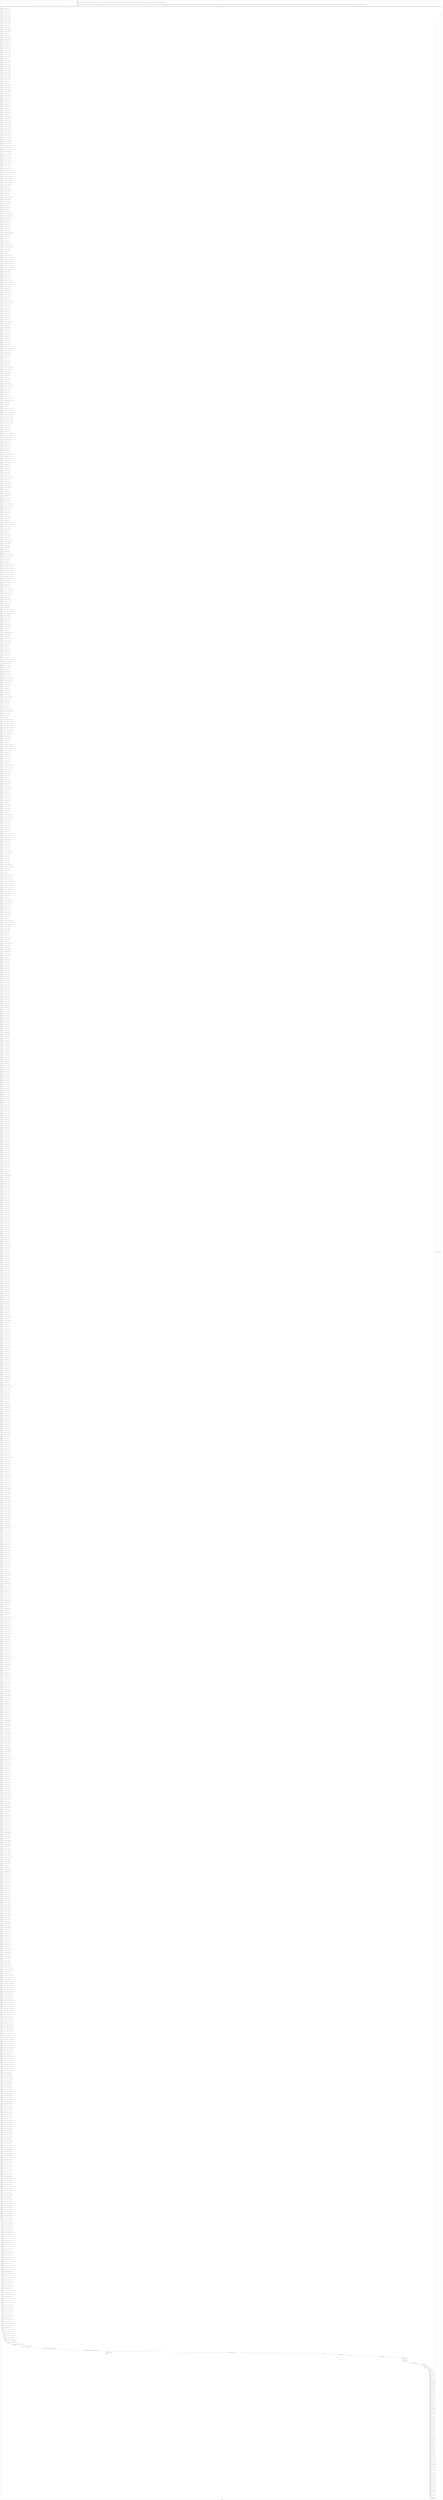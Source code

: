 digraph G {
label="Btor2XCFA";
subgraph cluster_0 {
label="main";
main_init[];
l1[];
l3[];
l4[];
l5[];
l6[];
l7[];
l8[];
l9[];
l10[];
l11[];
l12[];
l13[];
l14[];
l15[];
l16[];
l17[];
l18[];
l19[];
l20[];
l21[];
l22[];
l23[];
l24[];
l25[];
l26[];
l27[];
l28[];
l29[];
l30[];
l31[];
l32[];
l33[];
l34[];
l35[];
l36[];
l37[];
l38[];
l39[];
l40[];
l41[];
l42[];
l43[];
l44[];
l45[];
l46[];
l47[];
l48[];
l49[];
l50[];
l51[];
l52[];
l53[];
l54[];
l55[];
l56[];
l57[];
l58[];
l59[];
l60[];
l61[];
l62[];
l63[];
l64[];
l65[];
l66[];
l67[];
l68[];
l69[];
l70[];
l71[];
l72[];
l73[];
l74[];
l75[];
l76[];
l77[];
l78[];
l79[];
l80[];
l81[];
l82[];
l83[];
l84[];
l85[];
l86[];
l87[];
l88[];
l89[];
l90[];
l91[];
l92[];
l93[];
l94[];
l95[];
l96[];
l97[];
l98[];
l99[];
l100[];
l101[];
l102[];
l103[];
l104[];
l105[];
l106[];
l107[];
l108[];
l109[];
l110[];
l111[];
l112[];
l113[];
l114[];
l115[];
l116[];
l117[];
l118[];
l119[];
l120[];
l121[];
l122[];
l123[];
l124[];
l125[];
l126[];
l127[];
l128[];
l129[];
l130[];
l131[];
l132[];
l133[];
l134[];
l135[];
l136[];
l137[];
l138[];
l139[];
l140[];
l141[];
l142[];
l143[];
l144[];
l145[];
l146[];
l147[];
l148[];
l149[];
l150[];
l151[];
l152[];
l153[];
l154[];
l155[];
l156[];
l157[];
l158[];
l159[];
l160[];
l161[];
l162[];
l163[];
l164[];
l165[];
l166[];
l167[];
l168[];
l169[];
l170[];
l171[];
l172[];
l173[];
l174[];
l175[];
l176[];
l177[];
l178[];
l179[];
l180[];
l181[];
l182[];
l183[];
l184[];
l185[];
l186[];
l187[];
l188[];
l189[];
l190[];
l191[];
l192[];
l193[];
l194[];
l195[];
l196[];
l197[];
l198[];
l199[];
l200[];
l201[];
l202[];
l203[];
l204[];
l205[];
l206[];
l207[];
l208[];
l209[];
l210[];
l211[];
l212[];
l213[];
l214[];
l215[];
l216[];
l217[];
l218[];
l219[];
l220[];
l221[];
l222[];
l223[];
l224[];
l225[];
l226[];
l227[];
l228[];
l229[];
l230[];
l231[];
l232[];
l233[];
l234[];
l235[];
l236[];
l237[];
l238[];
l239[];
l240[];
l241[];
l242[];
l243[];
l244[];
l245[];
l246[];
l247[];
l248[];
l249[];
l250[];
l251[];
l252[];
l253[];
l254[];
l255[];
l256[];
l257[];
l258[];
l259[];
l260[];
l261[];
l262[];
l263[];
l264[];
l265[];
l266[];
l267[];
l268[];
l269[];
l270[];
l271[];
l272[];
l273[];
l274[];
l275[];
l276[];
l277[];
l278[];
l279[];
l280[];
l281[];
l282[];
l283[];
l284[];
l285[];
l286[];
l287[];
l288[];
l289[];
l290[];
l291[];
l292[];
l293[];
l294[];
l295[];
l296[];
l297[];
l298[];
l299[];
l300[];
l301[];
l302[];
l303[];
l304[];
l305[];
l306[];
l307[];
l308[];
l309[];
l310[];
l311[];
l312[];
l313[];
l314[];
l315[];
l316[];
l317[];
l318[];
l319[];
l320[];
l321[];
l322[];
l323[];
l324[];
l325[];
l326[];
l327[];
l328[];
l329[];
l330[];
l331[];
l332[];
l333[];
l334[];
l335[];
l336[];
l337[];
l338[];
l339[];
l340[];
l341[];
l342[];
l343[];
l344[];
l345[];
l346[];
l347[];
l348[];
l349[];
l350[];
l351[];
l352[];
l353[];
l354[];
l355[];
l356[];
l357[];
l358[];
l359[];
l360[];
l361[];
l362[];
l363[];
l364[];
l365[];
l366[];
l367[];
l368[];
l369[];
l370[];
l371[];
l372[];
l373[];
l374[];
l375[];
l376[];
l377[];
l378[];
l379[];
l380[];
l381[];
l382[];
l383[];
l384[];
l385[];
l386[];
l387[];
l388[];
l389[];
l390[];
l391[];
l392[];
l393[];
l394[];
l395[];
l396[];
l397[];
l398[];
l399[];
l400[];
l401[];
l402[];
l403[];
l404[];
l405[];
l406[];
l407[];
l408[];
l409[];
l410[];
l411[];
l412[];
l413[];
l414[];
l415[];
l416[];
l417[];
l418[];
l419[];
l420[];
l421[];
l422[];
l423[];
l424[];
l425[];
l426[];
l427[];
l428[];
l429[];
l430[];
l431[];
l432[];
l433[];
l434[];
l435[];
l436[];
l437[];
l438[];
l439[];
l440[];
l441[];
l442[];
l443[];
l444[];
l445[];
l446[];
l447[];
l448[];
l449[];
l450[];
l451[];
l452[];
l453[];
l454[];
l455[];
l456[];
l457[];
l458[];
l459[];
l460[];
l461[];
l462[];
l463[];
l464[];
l465[];
l466[];
l467[];
l468[];
l469[];
l470[];
l471[];
l472[];
l473[];
l474[];
l475[];
l476[];
l477[];
l478[];
l479[];
l480[];
l481[];
l482[];
l483[];
l484[];
l485[];
l486[];
l487[];
l488[];
l489[];
l490[];
l491[];
l492[];
l493[];
l494[];
l495[];
l496[];
l497[];
l498[];
l499[];
l500[];
l501[];
l502[];
l503[];
l504[];
l505[];
l506[];
l507[];
l508[];
l509[];
l510[];
l511[];
l512[];
l513[];
l514[];
l515[];
l516[];
l517[];
l518[];
l519[];
l520[];
l521[];
l522[];
l523[];
l524[];
l525[];
l526[];
l527[];
l528[];
l529[];
l530[];
l531[];
l532[];
l533[];
l534[];
l535[];
l536[];
l537[];
l538[];
l539[];
l540[];
l541[];
l542[];
l543[];
l544[];
l545[];
l546[];
l547[];
l548[];
l549[];
l550[];
l551[];
l552[];
l553[];
l554[];
l555[];
l556[];
l557[];
l558[];
l559[];
l560[];
l561[];
l562[];
l563[];
l564[];
l565[];
l566[];
l567[];
l568[];
l569[];
l570[];
l571[];
l572[];
l573[];
l574[];
l575[];
l576[];
l577[];
l578[];
l579[];
l580[];
l581[];
l582[];
l583[];
l584[];
l585[];
l586[];
l587[];
l588[];
l589[];
l590[];
l591[];
l592[];
l593[];
l594[];
l595[];
l596[];
l597[];
l598[];
l599[];
l600[];
l601[];
l602[];
l603[];
l604[];
l605[];
l606[];
l607[];
l608[];
l609[];
l610[];
l611[];
l612[];
l613[];
l614[];
l615[];
l616[];
l617[];
l618[];
l619[];
l620[];
l621[];
l622[];
l623[];
l624[];
l625[];
l626[];
l627[];
l628[];
l629[];
l630[];
l631[];
l632[];
l633[];
l634[];
l635[];
l636[];
l637[];
l638[];
l639[];
l640[];
l641[];
l642[];
l643[];
l644[];
l645[];
l646[];
l647[];
l648[];
l649[];
l650[];
l651[];
l652[];
l653[];
l654[];
l655[];
l656[];
l657[];
l658[];
l659[];
l660[];
l661[];
l662[];
l663[];
l664[];
l665[];
l666[];
l667[];
l668[];
l669[];
l670[];
l671[];
l672[];
l673[];
l674[];
l675[];
l676[];
l677[];
l678[];
l679[];
l680[];
l681[];
l682[];
l683[];
l684[];
l685[];
l686[];
l687[];
l688[];
l689[];
l690[];
l691[];
l692[];
l693[];
l694[];
l695[];
l696[];
l697[];
l698[];
l699[];
l700[];
l701[];
l702[];
l703[];
l704[];
l705[];
l706[];
l707[];
l708[];
l709[];
l710[];
l711[];
l712[];
l713[];
l714[];
l715[];
l716[];
l717[];
l718[];
l719[];
l720[];
l721[];
l722[];
l723[];
l724[];
l725[];
l726[];
l727[];
l728[];
l729[];
l730[];
l731[];
l732[];
l733[];
l734[];
l735[];
l736[];
l737[];
l738[];
l739[];
l740[];
l741[];
l742[];
l743[];
l744[];
l745[];
l746[];
l747[];
l748[];
l749[];
l750[];
l751[];
l752[];
l753[];
l754[];
l755[];
l756[];
l757[];
l758[];
l759[];
l760[];
l761[];
l762[];
l763[];
l764[];
l765[];
l766[];
l767[];
l768[];
l769[];
l770[];
l771[];
l772[];
l773[];
l774[];
l775[];
l776[];
l777[];
l778[];
l779[];
l780[];
l781[];
l782[];
l783[];
l784[];
l785[];
l786[];
l787[];
l788[];
l789[];
l790[];
l791[];
l792[];
l793[];
l794[];
l795[];
l796[];
l797[];
l798[];
l799[];
l800[];
l801[];
l802[];
l803[];
l804[];
l805[];
l806[];
l807[];
l808[];
l809[];
l810[];
l811[];
l812[];
l813[];
l814[];
l815[];
l816[];
l817[];
l818[];
l819[];
l820[];
l821[];
l822[];
l823[];
l824[];
l825[];
l826[];
l827[];
l828[];
l829[];
l830[];
l831[];
l832[];
l833[];
l834[];
l835[];
l836[];
l837[];
l838[];
l839[];
l840[];
l841[];
l842[];
l843[];
l844[];
l845[];
l846[];
l847[];
l848[];
l849[];
l850[];
l851[];
l852[];
l853[];
l854[];
l855[];
l856[];
l857[];
l858[];
l859[];
l860[];
l861[];
l862[];
l863[];
l864[];
l865[];
l866[];
l867[];
l868[];
l869[];
l870[];
l871[];
l872[];
l873[];
l874[];
l875[];
l876[];
l877[];
l878[];
l879[];
l880[];
l881[];
l882[];
l883[];
l884[];
l885[];
l886[];
l887[];
l888[];
l889[];
l890[];
l891[];
l892[];
l893[];
l894[];
l895[];
l896[];
l897[];
l898[];
l899[];
l900[];
l901[];
l902[];
l903[];
l904[];
l905[];
l906[];
l907[];
l908[];
l909[];
l910[];
l911[];
l912[];
l913[];
l914[];
l915[];
l916[];
l917[];
l918[];
l919[];
l920[];
l921[];
l922[];
l923[];
l924[];
l925[];
l926[];
l927[];
l928[];
l929[];
l930[];
l931[];
l932[];
l933[];
l934[];
l935[];
l936[];
l937[];
l938[];
l939[];
l940[];
l941[];
l942[];
l943[];
l944[];
l945[];
l946[];
l947[];
l948[];
l949[];
l950[];
l951[];
l952[];
l953[];
l954[];
l955[];
l956[];
l957[];
l958[];
l959[];
l960[];
l961[];
l962[];
l963[];
l964[];
l965[];
l966[];
l967[];
l968[];
l969[];
l970[];
l971[];
l972[];
l973[];
l974[];
l975[];
l976[];
l977[];
l978[];
l979[];
l980[];
l981[];
l982[];
l983[];
l984[];
l985[];
l986[];
l987[];
l988[];
l989[];
l990[];
l991[];
l992[];
l993[];
l994[];
l995[];
l996[];
l997[];
l998[];
l999[];
l1000[];
l1001[];
l1002[];
l1003[];
l1004[];
l1005[];
l1006[];
l1007[];
l1008[];
l1009[];
l1010[];
l1011[];
l1012[];
l1013[];
l1014[];
l1015[];
l1016[];
l1017[];
l1018[];
l1019[];
l1020[];
l1021[];
l1022[];
l1023[];
l1024[];
l1025[];
l1026[];
l1027[];
l1028[];
l1029[];
l1030[];
l1031[];
l1032[];
l1033[];
l1034[];
l1035[];
l1036[];
l1037[];
l1038[];
l1039[];
l1040[];
l1041[];
l1042[];
l1043[];
l1044[];
l1045[];
l1046[];
l1047[];
l1048[];
l1049[];
l1050[];
l1051[];
l1052[];
l1053[];
l1054[];
l1055[];
l1056[];
l1057[];
l1058[];
l1059[];
l1060[];
l1061[];
l1062[];
l1063[];
l1064[];
l1065[];
l1066[];
l1067[];
l1068[];
l1069[];
l1070[];
l1071[];
l1072[];
l1073[];
l1074[];
l1075[];
l1076[];
l1077[];
l1078[];
l1079[];
l1080[];
l1081[];
l1082[];
l1083[];
l1084[];
l1085[];
l1086[];
l1087[];
l1088[];
l1089[];
l1090[];
l1091[];
l1092[];
l1093[];
l1094[];
l1095[];
l1096[];
l1097[];
l1098[];
l1099[];
l1100[];
l1101[];
l1102[];
l1103[];
l1104[];
l1105[];
l1106[];
l1107[];
l1108[];
l1109[];
l1110[];
l1111[];
l1112[];
l1113[];
l1114[];
l1115[];
l1116[];
l1117[];
l1118[];
l1119[];
l1120[];
l1121[];
l1122[];
l1123[];
l1124[];
l1125[];
l1126[];
l1127[];
l1128[];
l1129[];
l1130[];
l1131[];
l1132[];
l1133[];
l1134[];
l1135[];
main_error[];
l1136[];
l1137[];
l1138[];
l1139[];
l1140[];
l1141[];
l1142[];
l1143[];
l1144[];
l1145[];
l1146[];
l1147[];
l1148[];
l1149[];
l1150[];
l1151[];
l1152[];
l1153[];
l1154[];
l1155[];
l1156[];
l1157[];
l1158[];
l1159[];
l1160[];
l1161[];
l1162[];
l1163[];
l1164[];
l1165[];
l1166[];
l1167[];
l1168[];
l1169[];
l1170[];
l1171[];
l1172[];
l1173[];
l1174[];
l1175[];
l1176[];
l1177[];
l1178[];
l1179[];
l1180[];
l1181[];
l1182[];
l1183[];
l1184[];
l1185[];
l1186[];
l1187[];
l1188[];
l1189[];
l1190[];
l1191[];
l1192[];
l1193[];
l1194[];
l1195[];
l1196[];
l1197[];
l1198[];
l1199[];
l1200[];
l1201[];
l1202[];
l1203[];
l1204[];
l1205[];
l1206[];
main_init -> l1 [label="[(assign const_5 #b00000000),(assign const_22 #b0),(assign const_209 #b00000000),(assign const_212 #b11111111),(assign const_367 #b1),(assign const_412 #b00000011),(assign const_413 #b00000001),(assign const_414 #b000000000000000000000000),(assign const_416 #b00000000000000000000000000000001),(assign const_418 #b00000000000000000000000011111111),(assign const_420 #b00000000000000000000000000000000),(assign const_579 #b00000010),(assign const_758 #b00000100)] "];
l3 -> l4 [label="[(havoc input_229),(havoc input_231),(havoc input_233),(havoc input_235),(havoc input_237),(havoc input_239),(havoc input_241),(havoc input_243),(havoc input_245),(havoc input_247),(havoc input_249),(havoc input_251),(havoc input_253),(havoc input_255),(havoc input_257),(havoc input_259),(havoc input_261),(havoc input_263),(havoc input_265),(havoc input_267),(havoc input_269),(havoc input_271),(havoc input_273),(havoc input_275),(havoc input_277),(havoc input_279),(havoc input_281),(havoc input_283),(havoc input_285),(havoc input_287),(havoc input_289),(havoc input_291),(havoc input_293),(havoc input_295),(havoc input_297),(havoc input_299),(havoc input_301),(havoc input_303),(havoc input_305),(havoc input_307),(havoc input_309),(havoc input_311),(havoc input_313),(havoc input_315),(havoc input_317),(havoc input_319),(havoc input_321),(havoc input_323),(havoc input_325),(havoc input_327),(havoc input_329),(havoc input_331),(havoc input_333),(havoc input_335),(havoc input_337),(havoc input_339),(havoc input_341),(havoc input_343),(havoc input_345),(havoc input_347),(havoc input_349),(havoc input_351),(havoc input_353),(havoc input_355),(havoc input_357),(havoc input_359),(havoc input_361),(havoc input_363),(havoc input_365),(havoc input_369),(havoc input_381),(havoc input_384),(havoc input_391),(havoc input_394),(havoc input_402),(havoc input_405),(havoc input_410),(havoc input_436),(havoc input_443),(havoc input_448),(havoc input_457),(havoc input_460),(havoc input_465),(havoc input_471),(havoc input_474),(havoc input_477),(havoc input_485),(havoc input_488),(havoc input_496),(havoc input_499),(havoc input_504),(havoc input_524),(havoc input_531),(havoc input_536),(havoc input_546),(havoc input_549),(havoc input_554),(havoc input_560),(havoc input_563),(havoc input_566),(havoc input_574),(havoc input_577),(havoc input_586),(havoc input_589),(havoc input_594),(havoc input_614),(havoc input_621),(havoc input_626),(havoc input_636),(havoc input_639),(havoc input_644),(havoc input_650),(havoc input_653),(havoc input_656),(havoc input_664),(havoc input_667),(havoc input_675),(havoc input_678),(havoc input_683),(havoc input_703),(havoc input_710),(havoc input_715),(havoc input_725),(havoc input_728),(havoc input_733),(havoc input_739),(havoc input_742),(havoc input_745),(havoc input_753),(havoc input_756),(havoc input_765),(havoc input_768),(havoc input_773),(havoc input_793),(havoc input_800),(havoc input_805),(havoc input_815),(havoc input_818),(havoc input_823),(havoc input_829)] "];
l4 -> l5 [label="[(assign binary_149 (bvand state_23 state_25))] "];
l5 -> l6 [label="[(assign binary_150 (bvand binary_149 (bvnot state_27)))] "];
l6 -> l7 [label="[(assign binary_151 (bvand binary_150 (bvnot state_29)))] "];
l7 -> l8 [label="[(assign binary_152 (bvand binary_151 (bvnot state_31)))] "];
l8 -> l9 [label="[(assign binary_153 (bvand binary_152 (bvnot state_33)))] "];
l9 -> l10 [label="[(assign binary_154 (bvand binary_153 (bvnot state_35)))] "];
l10 -> l11 [label="[(assign binary_155 (bvand binary_154 (bvnot state_37)))] "];
l11 -> l12 [label="[(assign binary_156 (bvand binary_155 (bvnot state_39)))] "];
l12 -> l13 [label="[(assign binary_157 (bvand binary_156 (bvnot state_41)))] "];
l13 -> l14 [label="[(assign binary_158 (bvand binary_157 (bvnot state_43)))] "];
l14 -> l15 [label="[(assign binary_159 (bvand binary_158 (bvnot state_45)))] "];
l15 -> l16 [label="[(assign binary_160 (bvand binary_159 (bvnot state_47)))] "];
l16 -> l17 [label="[(assign binary_161 (bvand binary_160 state_49))] "];
l17 -> l18 [label="[(assign binary_162 (bvand binary_161 (bvnot state_51)))] "];
l18 -> l19 [label="[(assign binary_163 (bvand binary_162 (bvnot state_53)))] "];
l19 -> l20 [label="[(assign binary_164 (bvand binary_163 (bvnot state_55)))] "];
l20 -> l21 [label="[(assign binary_165 (bvand binary_164 (bvnot state_57)))] "];
l21 -> l22 [label="[(assign binary_166 (bvand binary_165 (bvnot state_59)))] "];
l22 -> l23 [label="[(assign binary_167 (bvand binary_166 (bvnot state_61)))] "];
l23 -> l24 [label="[(assign binary_168 (bvand binary_167 (bvnot state_63)))] "];
l24 -> l25 [label="[(assign binary_169 (bvand binary_168 (bvnot state_65)))] "];
l25 -> l26 [label="[(assign binary_170 (bvand binary_169 (bvnot state_67)))] "];
l26 -> l27 [label="[(assign binary_171 (bvand binary_170 (bvnot state_69)))] "];
l27 -> l28 [label="[(assign binary_172 (bvand binary_171 (bvnot state_71)))] "];
l28 -> l29 [label="[(assign binary_173 (bvand binary_172 state_73))] "];
l29 -> l30 [label="[(assign binary_174 (bvand binary_173 (bvnot state_75)))] "];
l30 -> l31 [label="[(assign binary_175 (bvand binary_174 (bvnot state_77)))] "];
l31 -> l32 [label="[(assign binary_176 (bvand binary_175 (bvnot state_79)))] "];
l32 -> l33 [label="[(assign binary_177 (bvand binary_176 (bvnot state_81)))] "];
l33 -> l34 [label="[(assign binary_178 (bvand binary_177 (bvnot state_83)))] "];
l34 -> l35 [label="[(assign binary_179 (bvand binary_178 (bvnot state_85)))] "];
l35 -> l36 [label="[(assign binary_180 (bvand binary_179 (bvnot state_87)))] "];
l36 -> l37 [label="[(assign binary_181 (bvand binary_180 (bvnot state_89)))] "];
l37 -> l38 [label="[(assign binary_182 (bvand binary_181 (bvnot state_91)))] "];
l38 -> l39 [label="[(assign binary_183 (bvand binary_182 (bvnot state_93)))] "];
l39 -> l40 [label="[(assign binary_184 (bvand binary_183 (bvnot state_95)))] "];
l40 -> l41 [label="[(assign binary_185 (bvand binary_184 state_97))] "];
l41 -> l42 [label="[(assign binary_186 (bvand binary_185 (bvnot state_99)))] "];
l42 -> l43 [label="[(assign binary_187 (bvand binary_186 (bvnot state_101)))] "];
l43 -> l44 [label="[(assign binary_188 (bvand binary_187 (bvnot state_103)))] "];
l44 -> l45 [label="[(assign binary_189 (bvand binary_188 (bvnot state_105)))] "];
l45 -> l46 [label="[(assign binary_190 (bvand binary_189 (bvnot state_107)))] "];
l46 -> l47 [label="[(assign binary_191 (bvand binary_190 (bvnot state_109)))] "];
l47 -> l48 [label="[(assign binary_192 (bvand binary_191 (bvnot state_111)))] "];
l48 -> l49 [label="[(assign binary_193 (bvand binary_192 (bvnot state_113)))] "];
l49 -> l50 [label="[(assign binary_194 (bvand binary_193 (bvnot state_115)))] "];
l50 -> l51 [label="[(assign binary_195 (bvand binary_194 (bvnot state_117)))] "];
l51 -> l52 [label="[(assign binary_196 (bvand binary_195 (bvnot state_119)))] "];
l52 -> l53 [label="[(assign binary_197 (bvand binary_196 state_121))] "];
l53 -> l54 [label="[(assign binary_198 (bvand binary_197 (bvnot state_123)))] "];
l54 -> l55 [label="[(assign binary_199 (bvand binary_198 (bvnot state_125)))] "];
l55 -> l56 [label="[(assign binary_200 (bvand binary_199 (bvnot state_127)))] "];
l56 -> l57 [label="[(assign binary_201 (bvand binary_200 (bvnot state_129)))] "];
l57 -> l58 [label="[(assign binary_202 (bvand binary_201 (bvnot state_131)))] "];
l58 -> l59 [label="[(assign binary_203 (bvand binary_202 (bvnot state_133)))] "];
l59 -> l60 [label="[(assign binary_204 (bvand binary_203 (bvnot state_135)))] "];
l60 -> l61 [label="[(assign binary_205 (bvand binary_204 (bvnot state_137)))] "];
l61 -> l62 [label="[(assign binary_206 (bvand binary_205 (bvnot state_139)))] "];
l62 -> l63 [label="[(assign binary_207 (bvand binary_206 (bvnot state_141)))] "];
l63 -> l64 [label="[(assign binary_208 (bvand binary_207 (bvnot state_143)))] "];
l64 -> l65 [label="[(assign comparison_210 (ite (= const_209 state_6) #b1 #b0))] "];
l65 -> l66 [label="[(assign binary_211 (bvand binary_208 comparison_210))] "];
l66 -> l67 [label="[(assign comparison_213 (ite (= const_212 state_8) #b1 #b0))] "];
l67 -> l68 [label="[(assign binary_214 (bvand binary_211 comparison_213))] "];
l68 -> l69 [label="[(assign comparison_215 (ite (= const_209 state_10) #b1 #b0))] "];
l69 -> l70 [label="[(assign binary_216 (bvand binary_214 comparison_215))] "];
l70 -> l71 [label="[(assign comparison_217 (ite (= const_212 state_12) #b1 #b0))] "];
l71 -> l72 [label="[(assign binary_218 (bvand binary_216 comparison_217))] "];
l72 -> l73 [label="[(assign comparison_219 (ite (= const_212 state_14) #b1 #b0))] "];
l73 -> l74 [label="[(assign binary_220 (bvand binary_218 comparison_219))] "];
l74 -> l75 [label="[(assign comparison_221 (ite (= const_212 state_16) #b1 #b0))] "];
l75 -> l76 [label="[(assign binary_222 (bvand binary_220 comparison_221))] "];
l76 -> l77 [label="[(assign comparison_223 (ite (= const_212 state_18) #b1 #b0))] "];
l77 -> l78 [label="[(assign binary_224 (bvand binary_222 comparison_223))] "];
l78 -> l79 [label="[(assign comparison_225 (ite (= const_212 state_20) #b1 #b0))] "];
l79 -> l80 [label="[(assign binary_226 (bvand binary_224 comparison_225))] "];
l80 -> l81 [label="[(assign binary_227 (bvand state_147 binary_226))] "];
l81 -> l82 [label="[(assign comparison_370 (ite (= const_209 input_235) #b1 #b0))] "];
l82 -> l83 [label="[(assign comparison_371 (ite (= const_209 input_237) #b1 #b0))] "];
l83 -> l84 [label="[(assign binary_372 (bvand (bvnot comparison_370) (bvnot comparison_371)))] "];
l84 -> l85 [label="[(assign comparison_373 (ite (= const_209 input_239) #b1 #b0))] "];
l85 -> l86 [label="[(assign binary_374 (bvand binary_372 (bvnot comparison_373)))] "];
l86 -> l87 [label="[(assign comparison_375 (ite (= const_209 input_241) #b1 #b0))] "];
l87 -> l88 [label="[(assign binary_376 (bvand binary_374 (bvnot comparison_375)))] "];
l88 -> l89 [label="[(assign comparison_377 (ite (= const_209 input_243) #b1 #b0))] "];
l89 -> l90 [label="[(assign binary_378 (bvand binary_376 (bvnot comparison_377)))] "];
l90 -> l91 [label="[(assign binary_379 (bvand input_245 binary_378))] "];
l91 -> l92 [label="[(assign binary_380 (bvor (bvnot input_369) binary_379))] "];
l92 -> l93 [label="[(assign binary_382 (bvor input_247 (bvnot input_381)))] "];
l93 -> l94 [label="[(assign binary_383 (bvand binary_380 binary_382))] "];
l94 -> l95 [label="[(assign binary_385 (bvor input_251 input_381))] "];
l95 -> l96 [label="[(assign comparison_386 (ite (= const_212 input_231) #b1 #b0))] "];
l96 -> l97 [label="[(assign binary_387 (bvand binary_385 comparison_386))] "];
l97 -> l98 [label="[(assign binary_388 (bvor (bvnot input_384) binary_387))] "];
l98 -> l99 [label="[(assign binary_389 (bvand binary_383 binary_388))] "];
l99 -> l100 [label="[(assign binary_390 (bvor input_253 input_384))] "];
l100 -> l101 [label="[(assign binary_392 (bvor binary_390 (bvnot input_391)))] "];
l101 -> l102 [label="[(assign binary_393 (bvand binary_389 binary_392))] "];
l102 -> l103 [label="[(assign binary_395 (bvor input_255 input_391))] "];
l103 -> l104 [label="[(assign ternary_396 (ite (= input_381 #b1) const_209 input_229))] "];
l104 -> l105 [label="[(assign comparison_397 (ite (= const_209 ternary_396) #b1 #b0))] "];
l105 -> l106 [label="[(assign binary_398 (bvand binary_395 comparison_397))] "];
l106 -> l107 [label="[(assign binary_399 (bvor (bvnot input_394) binary_398))] "];
l107 -> l108 [label="[(assign binary_400 (bvand binary_393 binary_399))] "];
l108 -> l109 [label="[(assign binary_401 (bvor input_263 input_394))] "];
l109 -> l110 [label="[(assign binary_403 (bvor binary_401 (bvnot input_402)))] "];
l110 -> l111 [label="[(assign binary_404 (bvand binary_400 binary_403))] "];
l111 -> l112 [label="[(assign binary_406 (bvand binary_395 (bvnot input_394)))] "];
l112 -> l113 [label="[(assign binary_407 (bvand (bvnot comparison_397) binary_406))] "];
l113 -> l114 [label="[(assign binary_408 (bvor (bvnot input_405) binary_407))] "];
l114 -> l115 [label="[(assign binary_409 (bvand binary_404 binary_408))] "];
l115 -> l116 [label="[(assign binary_411 (bvor input_257 input_405))] "];
l116 -> l117 [label="[(assign binary_415 (++ const_414 input_235))] "];
l117 -> l118 [label="[(assign binary_417 (bvsub binary_415 const_416))] "];
l118 -> l119 [label="[(assign comparison_419 (ite (= const_212 input_235) #b1 #b0))] "];
l119 -> l120 [label="[(assign ternary_421 (ite (= comparison_419 #b1) const_416 const_420))] "];
l120 -> l121 [label="[(assign binary_422 (bvmul const_418 ternary_421))] "];
l121 -> l122 [label="[(assign binary_423 (bvor binary_417 binary_422))] "];
l122 -> l123 [label="[(assign slice_424 (extract binary_423 0 8))] "];
l123 -> l124 [label="[(assign ternary_425 (ite (= input_369 #b1) slice_424 input_235))] "];
l124 -> l125 [label="[(assign ternary_426 (ite (= input_381 #b1) const_212 ternary_425))] "];
l125 -> l126 [label="[(assign ternary_427 (ite (= input_384 #b1) const_413 ternary_426))] "];
l126 -> l127 [label="[(assign ternary_428 (ite (= input_391 #b1) const_413 ternary_427))] "];
l127 -> l128 [label="[(assign ternary_429 (ite (= input_394 #b1) const_413 ternary_428))] "];
l128 -> l129 [label="[(assign ternary_430 (ite (= input_402 #b1) const_212 ternary_429))] "];
l129 -> l130 [label="[(assign ternary_431 (ite (= input_405 #b1) const_412 ternary_430))] "];
l130 -> l131 [label="[(assign comparison_432 (ite (= const_209 ternary_431) #b1 #b0))] "];
l131 -> l132 [label="[(assign binary_433 (bvand binary_411 comparison_432))] "];
l132 -> l133 [label="[(assign binary_434 (bvor (bvnot input_410) binary_433))] "];
l133 -> l134 [label="[(assign binary_435 (bvand binary_409 binary_434))] "];
l134 -> l135 [label="[(assign binary_437 (bvor input_259 input_410))] "];
l135 -> l136 [label="[(assign ternary_438 (ite (= input_391 #b1) const_209 input_231))] "];
l136 -> l137 [label="[(assign comparison_439 (ite (= const_209 ternary_438) #b1 #b0))] "];
l137 -> l138 [label="[(assign binary_440 (bvand binary_437 (bvnot comparison_439)))] "];
l138 -> l139 [label="[(assign binary_441 (bvor (bvnot input_436) binary_440))] "];
l139 -> l140 [label="[(assign binary_442 (bvand binary_435 binary_441))] "];
l140 -> l141 [label="[(assign binary_444 (bvand binary_437 (bvnot input_436)))] "];
l141 -> l142 [label="[(assign binary_445 (bvand comparison_439 binary_444))] "];
l142 -> l143 [label="[(assign binary_446 (bvor (bvnot input_443) binary_445))] "];
l143 -> l144 [label="[(assign binary_447 (bvand binary_442 binary_446))] "];
l144 -> l145 [label="[(assign binary_449 (bvor input_261 input_443))] "];
l145 -> l146 [label="[(assign ternary_450 (ite (= input_402 #b1) const_413 input_233))] "];
l146 -> l147 [label="[(assign comparison_451 (ite (= const_209 ternary_450) #b1 #b0))] "];
l147 -> l148 [label="[(assign binary_452 (bvand binary_449 comparison_451))] "];
l148 -> l149 [label="[(assign binary_453 (bvor (bvnot input_448) binary_452))] "];
l149 -> l150 [label="[(assign binary_454 (bvand binary_447 binary_453))] "];
l150 -> l151 [label="[(assign binary_455 (bvor input_265 input_402))] "];
l151 -> l152 [label="[(assign binary_456 (bvor binary_455 input_448))] "];
l152 -> l153 [label="[(assign binary_458 (bvor binary_456 (bvnot input_457)))] "];
l153 -> l154 [label="[(assign binary_459 (bvand binary_454 binary_458))] "];
l154 -> l155 [label="[(assign binary_461 (bvor input_267 input_457))] "];
l155 -> l156 [label="[(assign binary_462 (bvand (bvnot comparison_439) binary_461))] "];
l156 -> l157 [label="[(assign binary_463 (bvor (bvnot input_460) binary_462))] "];
l157 -> l158 [label="[(assign binary_464 (bvand binary_459 binary_463))] "];
l158 -> l159 [label="[(assign binary_466 (bvand binary_461 (bvnot input_460)))] "];
l159 -> l160 [label="[(assign binary_467 (bvand comparison_439 binary_466))] "];
l160 -> l161 [label="[(assign binary_468 (bvor (bvnot input_465) binary_467))] "];
l161 -> l162 [label="[(assign binary_469 (bvand binary_464 binary_468))] "];
l162 -> l163 [label="[(assign binary_470 (bvor input_269 input_465))] "];
l163 -> l164 [label="[(assign binary_472 (bvor binary_470 (bvnot input_471)))] "];
l164 -> l165 [label="[(assign binary_473 (bvand binary_469 binary_472))] "];
l165 -> l166 [label="[(assign binary_475 (bvor input_271 (bvnot input_474)))] "];
l166 -> l167 [label="[(assign binary_476 (bvand binary_473 binary_475))] "];
l167 -> l168 [label="[(assign binary_478 (bvor input_275 input_474))] "];
l168 -> l169 [label="[(assign ternary_479 (ite (= input_471 #b1) const_212 ternary_438))] "];
l169 -> l170 [label="[(assign comparison_480 (ite (= const_212 ternary_479) #b1 #b0))] "];
l170 -> l171 [label="[(assign binary_481 (bvand binary_478 comparison_480))] "];
l171 -> l172 [label="[(assign binary_482 (bvor (bvnot input_477) binary_481))] "];
l172 -> l173 [label="[(assign binary_483 (bvand binary_476 binary_482))] "];
l173 -> l174 [label="[(assign binary_484 (bvor input_277 input_477))] "];
l174 -> l175 [label="[(assign binary_486 (bvor binary_484 (bvnot input_485)))] "];
l175 -> l176 [label="[(assign binary_487 (bvand binary_483 binary_486))] "];
l176 -> l177 [label="[(assign binary_489 (bvor input_279 input_485))] "];
l177 -> l178 [label="[(assign ternary_490 (ite (= input_474 #b1) const_413 ternary_396))] "];
l178 -> l179 [label="[(assign comparison_491 (ite (= const_413 ternary_490) #b1 #b0))] "];
l179 -> l180 [label="[(assign binary_492 (bvand binary_489 comparison_491))] "];
l180 -> l181 [label="[(assign binary_493 (bvor (bvnot input_488) binary_492))] "];
l181 -> l182 [label="[(assign binary_494 (bvand binary_487 binary_493))] "];
l182 -> l183 [label="[(assign binary_495 (bvor input_287 input_488))] "];
l183 -> l184 [label="[(assign binary_497 (bvor binary_495 (bvnot input_496)))] "];
l184 -> l185 [label="[(assign binary_498 (bvand binary_494 binary_497))] "];
l185 -> l186 [label="[(assign binary_500 (bvand binary_489 (bvnot input_488)))] "];
l186 -> l187 [label="[(assign binary_501 (bvand (bvnot comparison_491) binary_500))] "];
l187 -> l188 [label="[(assign binary_502 (bvor (bvnot input_499) binary_501))] "];
l188 -> l189 [label="[(assign binary_503 (bvand binary_498 binary_502))] "];
l189 -> l190 [label="[(assign binary_505 (bvor input_281 input_499))] "];
l190 -> l191 [label="[(assign binary_506 (++ const_414 input_237))] "];
l191 -> l192 [label="[(assign binary_507 (bvsub binary_506 const_416))] "];
l192 -> l193 [label="[(assign comparison_508 (ite (= const_212 input_237) #b1 #b0))] "];
l193 -> l194 [label="[(assign ternary_509 (ite (= comparison_508 #b1) const_416 const_420))] "];
l194 -> l195 [label="[(assign binary_510 (bvmul const_418 ternary_509))] "];
l195 -> l196 [label="[(assign binary_511 (bvor binary_507 binary_510))] "];
l196 -> l197 [label="[(assign slice_512 (extract binary_511 0 8))] "];
l197 -> l198 [label="[(assign ternary_513 (ite (= input_369 #b1) slice_512 input_237))] "];
l198 -> l199 [label="[(assign ternary_514 (ite (= input_474 #b1) const_212 ternary_513))] "];
l199 -> l200 [label="[(assign ternary_515 (ite (= input_477 #b1) const_413 ternary_514))] "];
l200 -> l201 [label="[(assign ternary_516 (ite (= input_485 #b1) const_413 ternary_515))] "];
l201 -> l202 [label="[(assign ternary_517 (ite (= input_488 #b1) const_413 ternary_516))] "];
l202 -> l203 [label="[(assign ternary_518 (ite (= input_496 #b1) const_212 ternary_517))] "];
l203 -> l204 [label="[(assign ternary_519 (ite (= input_499 #b1) const_412 ternary_518))] "];
l204 -> l205 [label="[(assign comparison_520 (ite (= const_209 ternary_519) #b1 #b0))] "];
l205 -> l206 [label="[(assign binary_521 (bvand binary_505 comparison_520))] "];
l206 -> l207 [label="[(assign binary_522 (bvor (bvnot input_504) binary_521))] "];
l207 -> l208 [label="[(assign binary_523 (bvand binary_503 binary_522))] "];
l208 -> l209 [label="[(assign binary_525 (bvor input_283 input_504))] "];
l209 -> l210 [label="[(assign ternary_526 (ite (= input_485 #b1) const_413 ternary_479))] "];
l210 -> l211 [label="[(assign comparison_527 (ite (= const_413 ternary_526) #b1 #b0))] "];
l211 -> l212 [label="[(assign binary_528 (bvand binary_525 (bvnot comparison_527)))] "];
l212 -> l213 [label="[(assign binary_529 (bvor (bvnot input_524) binary_528))] "];
l213 -> l214 [label="[(assign binary_530 (bvand binary_523 binary_529))] "];
l214 -> l215 [label="[(assign binary_532 (bvand binary_525 (bvnot input_524)))] "];
l215 -> l216 [label="[(assign binary_533 (bvand comparison_527 binary_532))] "];
l216 -> l217 [label="[(assign binary_534 (bvor (bvnot input_531) binary_533))] "];
l217 -> l218 [label="[(assign binary_535 (bvand binary_530 binary_534))] "];
l218 -> l219 [label="[(assign binary_537 (bvor input_285 input_531))] "];
l219 -> l220 [label="[(assign ternary_538 (ite (= input_457 #b1) const_209 ternary_450))] "];
l220 -> l221 [label="[(assign ternary_539 (ite (= input_496 #b1) const_413 ternary_538))] "];
l221 -> l222 [label="[(assign comparison_540 (ite (= const_209 ternary_539) #b1 #b0))] "];
l222 -> l223 [label="[(assign binary_541 (bvand binary_537 comparison_540))] "];
l223 -> l224 [label="[(assign binary_542 (bvor (bvnot input_536) binary_541))] "];
l224 -> l225 [label="[(assign binary_543 (bvand binary_535 binary_542))] "];
l225 -> l226 [label="[(assign binary_544 (bvor input_289 input_496))] "];
l226 -> l227 [label="[(assign binary_545 (bvor binary_544 input_536))] "];
l227 -> l228 [label="[(assign binary_547 (bvor binary_545 (bvnot input_546)))] "];
l228 -> l229 [label="[(assign binary_548 (bvand binary_543 binary_547))] "];
l229 -> l230 [label="[(assign binary_550 (bvor input_291 input_546))] "];
l230 -> l231 [label="[(assign binary_551 (bvand (bvnot comparison_527) binary_550))] "];
l231 -> l232 [label="[(assign binary_552 (bvor (bvnot input_549) binary_551))] "];
l232 -> l233 [label="[(assign binary_553 (bvand binary_548 binary_552))] "];
l233 -> l234 [label="[(assign binary_555 (bvand binary_550 (bvnot input_549)))] "];
l234 -> l235 [label="[(assign binary_556 (bvand comparison_527 binary_555))] "];
l235 -> l236 [label="[(assign binary_557 (bvor (bvnot input_554) binary_556))] "];
l236 -> l237 [label="[(assign binary_558 (bvand binary_553 binary_557))] "];
l237 -> l238 [label="[(assign binary_559 (bvor input_293 input_554))] "];
l238 -> l239 [label="[(assign binary_561 (bvor binary_559 (bvnot input_560)))] "];
l239 -> l240 [label="[(assign binary_562 (bvand binary_558 binary_561))] "];
l240 -> l241 [label="[(assign binary_564 (bvor input_295 (bvnot input_563)))] "];
l241 -> l242 [label="[(assign binary_565 (bvand binary_562 binary_564))] "];
l242 -> l243 [label="[(assign binary_567 (bvor input_299 input_563))] "];
l243 -> l244 [label="[(assign ternary_568 (ite (= input_560 #b1) const_212 ternary_526))] "];
l244 -> l245 [label="[(assign comparison_569 (ite (= const_212 ternary_568) #b1 #b0))] "];
l245 -> l246 [label="[(assign binary_570 (bvand binary_567 comparison_569))] "];
l246 -> l247 [label="[(assign binary_571 (bvor (bvnot input_566) binary_570))] "];
l247 -> l248 [label="[(assign binary_572 (bvand binary_565 binary_571))] "];
l248 -> l249 [label="[(assign binary_573 (bvor input_301 input_566))] "];
l249 -> l250 [label="[(assign binary_575 (bvor binary_573 (bvnot input_574)))] "];
l250 -> l251 [label="[(assign binary_576 (bvand binary_572 binary_575))] "];
l251 -> l252 [label="[(assign binary_578 (bvor input_303 input_574))] "];
l252 -> l253 [label="[(assign ternary_580 (ite (= input_563 #b1) const_579 ternary_490))] "];
l253 -> l254 [label="[(assign comparison_581 (ite (= const_579 ternary_580) #b1 #b0))] "];
l254 -> l255 [label="[(assign binary_582 (bvand binary_578 comparison_581))] "];
l255 -> l256 [label="[(assign binary_583 (bvor (bvnot input_577) binary_582))] "];
l256 -> l257 [label="[(assign binary_584 (bvand binary_576 binary_583))] "];
l257 -> l258 [label="[(assign binary_585 (bvor input_311 input_577))] "];
l258 -> l259 [label="[(assign binary_587 (bvor binary_585 (bvnot input_586)))] "];
l259 -> l260 [label="[(assign binary_588 (bvand binary_584 binary_587))] "];
l260 -> l261 [label="[(assign binary_590 (bvand binary_578 (bvnot input_577)))] "];
l261 -> l262 [label="[(assign binary_591 (bvand (bvnot comparison_581) binary_590))] "];
l262 -> l263 [label="[(assign binary_592 (bvor (bvnot input_589) binary_591))] "];
l263 -> l264 [label="[(assign binary_593 (bvand binary_588 binary_592))] "];
l264 -> l265 [label="[(assign binary_595 (bvor input_305 input_589))] "];
l265 -> l266 [label="[(assign binary_596 (++ const_414 input_239))] "];
l266 -> l267 [label="[(assign binary_597 (bvsub binary_596 const_416))] "];
l267 -> l268 [label="[(assign comparison_598 (ite (= const_212 input_239) #b1 #b0))] "];
l268 -> l269 [label="[(assign ternary_599 (ite (= comparison_598 #b1) const_416 const_420))] "];
l269 -> l270 [label="[(assign binary_600 (bvmul const_418 ternary_599))] "];
l270 -> l271 [label="[(assign binary_601 (bvor binary_597 binary_600))] "];
l271 -> l272 [label="[(assign slice_602 (extract binary_601 0 8))] "];
l272 -> l273 [label="[(assign ternary_603 (ite (= input_369 #b1) slice_602 input_239))] "];
l273 -> l274 [label="[(assign ternary_604 (ite (= input_563 #b1) const_212 ternary_603))] "];
l274 -> l275 [label="[(assign ternary_605 (ite (= input_566 #b1) const_413 ternary_604))] "];
l275 -> l276 [label="[(assign ternary_606 (ite (= input_574 #b1) const_413 ternary_605))] "];
l276 -> l277 [label="[(assign ternary_607 (ite (= input_577 #b1) const_413 ternary_606))] "];
l277 -> l278 [label="[(assign ternary_608 (ite (= input_586 #b1) const_212 ternary_607))] "];
l278 -> l279 [label="[(assign ternary_609 (ite (= input_589 #b1) const_412 ternary_608))] "];
l279 -> l280 [label="[(assign comparison_610 (ite (= const_209 ternary_609) #b1 #b0))] "];
l280 -> l281 [label="[(assign binary_611 (bvand binary_595 comparison_610))] "];
l281 -> l282 [label="[(assign binary_612 (bvor (bvnot input_594) binary_611))] "];
l282 -> l283 [label="[(assign binary_613 (bvand binary_593 binary_612))] "];
l283 -> l284 [label="[(assign binary_615 (bvor input_307 input_594))] "];
l284 -> l285 [label="[(assign ternary_616 (ite (= input_574 #b1) const_579 ternary_568))] "];
l285 -> l286 [label="[(assign comparison_617 (ite (= const_579 ternary_616) #b1 #b0))] "];
l286 -> l287 [label="[(assign binary_618 (bvand binary_615 (bvnot comparison_617)))] "];
l287 -> l288 [label="[(assign binary_619 (bvor (bvnot input_614) binary_618))] "];
l288 -> l289 [label="[(assign binary_620 (bvand binary_613 binary_619))] "];
l289 -> l290 [label="[(assign binary_622 (bvand binary_615 (bvnot input_614)))] "];
l290 -> l291 [label="[(assign binary_623 (bvand comparison_617 binary_622))] "];
l291 -> l292 [label="[(assign binary_624 (bvor (bvnot input_621) binary_623))] "];
l292 -> l293 [label="[(assign binary_625 (bvand binary_620 binary_624))] "];
l293 -> l294 [label="[(assign binary_627 (bvor input_309 input_621))] "];
l294 -> l295 [label="[(assign ternary_628 (ite (= input_546 #b1) const_209 ternary_539))] "];
l295 -> l296 [label="[(assign ternary_629 (ite (= input_586 #b1) const_413 ternary_628))] "];
l296 -> l297 [label="[(assign comparison_630 (ite (= const_209 ternary_629) #b1 #b0))] "];
l297 -> l298 [label="[(assign binary_631 (bvand binary_627 comparison_630))] "];
l298 -> l299 [label="[(assign binary_632 (bvor (bvnot input_626) binary_631))] "];
l299 -> l300 [label="[(assign binary_633 (bvand binary_625 binary_632))] "];
l300 -> l301 [label="[(assign binary_634 (bvor input_313 input_586))] "];
l301 -> l302 [label="[(assign binary_635 (bvor binary_634 input_626))] "];
l302 -> l303 [label="[(assign binary_637 (bvor binary_635 (bvnot input_636)))] "];
l303 -> l304 [label="[(assign binary_638 (bvand binary_633 binary_637))] "];
l304 -> l305 [label="[(assign binary_640 (bvor input_315 input_636))] "];
l305 -> l306 [label="[(assign binary_641 (bvand (bvnot comparison_617) binary_640))] "];
l306 -> l307 [label="[(assign binary_642 (bvor (bvnot input_639) binary_641))] "];
l307 -> l308 [label="[(assign binary_643 (bvand binary_638 binary_642))] "];
l308 -> l309 [label="[(assign binary_645 (bvand binary_640 (bvnot input_639)))] "];
l309 -> l310 [label="[(assign binary_646 (bvand comparison_617 binary_645))] "];
l310 -> l311 [label="[(assign binary_647 (bvor (bvnot input_644) binary_646))] "];
l311 -> l312 [label="[(assign binary_648 (bvand binary_643 binary_647))] "];
l312 -> l313 [label="[(assign binary_649 (bvor input_317 input_644))] "];
l313 -> l314 [label="[(assign binary_651 (bvor binary_649 (bvnot input_650)))] "];
l314 -> l315 [label="[(assign binary_652 (bvand binary_648 binary_651))] "];
l315 -> l316 [label="[(assign binary_654 (bvor input_319 (bvnot input_653)))] "];
l316 -> l317 [label="[(assign binary_655 (bvand binary_652 binary_654))] "];
l317 -> l318 [label="[(assign binary_657 (bvor input_323 input_653))] "];
l318 -> l319 [label="[(assign ternary_658 (ite (= input_650 #b1) const_212 ternary_616))] "];
l319 -> l320 [label="[(assign comparison_659 (ite (= const_212 ternary_658) #b1 #b0))] "];
l320 -> l321 [label="[(assign binary_660 (bvand binary_657 comparison_659))] "];
l321 -> l322 [label="[(assign binary_661 (bvor (bvnot input_656) binary_660))] "];
l322 -> l323 [label="[(assign binary_662 (bvand binary_655 binary_661))] "];
l323 -> l324 [label="[(assign binary_663 (bvor input_325 input_656))] "];
l324 -> l325 [label="[(assign binary_665 (bvor binary_663 (bvnot input_664)))] "];
l325 -> l326 [label="[(assign binary_666 (bvand binary_662 binary_665))] "];
l326 -> l327 [label="[(assign binary_668 (bvor input_327 input_664))] "];
l327 -> l328 [label="[(assign ternary_669 (ite (= input_653 #b1) const_412 ternary_580))] "];
l328 -> l329 [label="[(assign comparison_670 (ite (= const_412 ternary_669) #b1 #b0))] "];
l329 -> l330 [label="[(assign binary_671 (bvand binary_668 comparison_670))] "];
l330 -> l331 [label="[(assign binary_672 (bvor (bvnot input_667) binary_671))] "];
l331 -> l332 [label="[(assign binary_673 (bvand binary_666 binary_672))] "];
l332 -> l333 [label="[(assign binary_674 (bvor input_335 input_667))] "];
l333 -> l334 [label="[(assign binary_676 (bvor binary_674 (bvnot input_675)))] "];
l334 -> l335 [label="[(assign binary_677 (bvand binary_673 binary_676))] "];
l335 -> l336 [label="[(assign binary_679 (bvand binary_668 (bvnot input_667)))] "];
l336 -> l337 [label="[(assign binary_680 (bvand (bvnot comparison_670) binary_679))] "];
l337 -> l338 [label="[(assign binary_681 (bvor (bvnot input_678) binary_680))] "];
l338 -> l339 [label="[(assign binary_682 (bvand binary_677 binary_681))] "];
l339 -> l340 [label="[(assign binary_684 (bvor input_329 input_678))] "];
l340 -> l341 [label="[(assign binary_685 (++ const_414 input_241))] "];
l341 -> l342 [label="[(assign binary_686 (bvsub binary_685 const_416))] "];
l342 -> l343 [label="[(assign comparison_687 (ite (= const_212 input_241) #b1 #b0))] "];
l343 -> l344 [label="[(assign ternary_688 (ite (= comparison_687 #b1) const_416 const_420))] "];
l344 -> l345 [label="[(assign binary_689 (bvmul const_418 ternary_688))] "];
l345 -> l346 [label="[(assign binary_690 (bvor binary_686 binary_689))] "];
l346 -> l347 [label="[(assign slice_691 (extract binary_690 0 8))] "];
l347 -> l348 [label="[(assign ternary_692 (ite (= input_369 #b1) slice_691 input_241))] "];
l348 -> l349 [label="[(assign ternary_693 (ite (= input_653 #b1) const_212 ternary_692))] "];
l349 -> l350 [label="[(assign ternary_694 (ite (= input_656 #b1) const_413 ternary_693))] "];
l350 -> l351 [label="[(assign ternary_695 (ite (= input_664 #b1) const_413 ternary_694))] "];
l351 -> l352 [label="[(assign ternary_696 (ite (= input_667 #b1) const_413 ternary_695))] "];
l352 -> l353 [label="[(assign ternary_697 (ite (= input_675 #b1) const_212 ternary_696))] "];
l353 -> l354 [label="[(assign ternary_698 (ite (= input_678 #b1) const_412 ternary_697))] "];
l354 -> l355 [label="[(assign comparison_699 (ite (= const_209 ternary_698) #b1 #b0))] "];
l355 -> l356 [label="[(assign binary_700 (bvand binary_684 comparison_699))] "];
l356 -> l357 [label="[(assign binary_701 (bvor (bvnot input_683) binary_700))] "];
l357 -> l358 [label="[(assign binary_702 (bvand binary_682 binary_701))] "];
l358 -> l359 [label="[(assign binary_704 (bvor input_331 input_683))] "];
l359 -> l360 [label="[(assign ternary_705 (ite (= input_664 #b1) const_412 ternary_658))] "];
l360 -> l361 [label="[(assign comparison_706 (ite (= const_412 ternary_705) #b1 #b0))] "];
l361 -> l362 [label="[(assign binary_707 (bvand binary_704 (bvnot comparison_706)))] "];
l362 -> l363 [label="[(assign binary_708 (bvor (bvnot input_703) binary_707))] "];
l363 -> l364 [label="[(assign binary_709 (bvand binary_702 binary_708))] "];
l364 -> l365 [label="[(assign binary_711 (bvand binary_704 (bvnot input_703)))] "];
l365 -> l366 [label="[(assign binary_712 (bvand comparison_706 binary_711))] "];
l366 -> l367 [label="[(assign binary_713 (bvor (bvnot input_710) binary_712))] "];
l367 -> l368 [label="[(assign binary_714 (bvand binary_709 binary_713))] "];
l368 -> l369 [label="[(assign binary_716 (bvor input_333 input_710))] "];
l369 -> l370 [label="[(assign ternary_717 (ite (= input_636 #b1) const_209 ternary_629))] "];
l370 -> l371 [label="[(assign ternary_718 (ite (= input_675 #b1) const_413 ternary_717))] "];
l371 -> l372 [label="[(assign comparison_719 (ite (= const_209 ternary_718) #b1 #b0))] "];
l372 -> l373 [label="[(assign binary_720 (bvand binary_716 comparison_719))] "];
l373 -> l374 [label="[(assign binary_721 (bvor (bvnot input_715) binary_720))] "];
l374 -> l375 [label="[(assign binary_722 (bvand binary_714 binary_721))] "];
l375 -> l376 [label="[(assign binary_723 (bvor input_337 input_675))] "];
l376 -> l377 [label="[(assign binary_724 (bvor binary_723 input_715))] "];
l377 -> l378 [label="[(assign binary_726 (bvor binary_724 (bvnot input_725)))] "];
l378 -> l379 [label="[(assign binary_727 (bvand binary_722 binary_726))] "];
l379 -> l380 [label="[(assign binary_729 (bvor input_339 input_725))] "];
l380 -> l381 [label="[(assign binary_730 (bvand (bvnot comparison_706) binary_729))] "];
l381 -> l382 [label="[(assign binary_731 (bvor (bvnot input_728) binary_730))] "];
l382 -> l383 [label="[(assign binary_732 (bvand binary_727 binary_731))] "];
l383 -> l384 [label="[(assign binary_734 (bvand binary_729 (bvnot input_728)))] "];
l384 -> l385 [label="[(assign binary_735 (bvand comparison_706 binary_734))] "];
l385 -> l386 [label="[(assign binary_736 (bvor (bvnot input_733) binary_735))] "];
l386 -> l387 [label="[(assign binary_737 (bvand binary_732 binary_736))] "];
l387 -> l388 [label="[(assign binary_738 (bvor input_341 input_733))] "];
l388 -> l389 [label="[(assign binary_740 (bvor binary_738 (bvnot input_739)))] "];
l389 -> l390 [label="[(assign binary_741 (bvand binary_737 binary_740))] "];
l390 -> l391 [label="[(assign binary_743 (bvor input_343 (bvnot input_742)))] "];
l391 -> l392 [label="[(assign binary_744 (bvand binary_741 binary_743))] "];
l392 -> l393 [label="[(assign binary_746 (bvor input_347 input_742))] "];
l393 -> l394 [label="[(assign ternary_747 (ite (= input_739 #b1) const_212 ternary_705))] "];
l394 -> l395 [label="[(assign comparison_748 (ite (= const_212 ternary_747) #b1 #b0))] "];
l395 -> l396 [label="[(assign binary_749 (bvand binary_746 comparison_748))] "];
l396 -> l397 [label="[(assign binary_750 (bvor (bvnot input_745) binary_749))] "];
l397 -> l398 [label="[(assign binary_751 (bvand binary_744 binary_750))] "];
l398 -> l399 [label="[(assign binary_752 (bvor input_349 input_745))] "];
l399 -> l400 [label="[(assign binary_754 (bvor binary_752 (bvnot input_753)))] "];
l400 -> l401 [label="[(assign binary_755 (bvand binary_751 binary_754))] "];
l401 -> l402 [label="[(assign binary_757 (bvor input_351 input_753))] "];
l402 -> l403 [label="[(assign ternary_759 (ite (= input_742 #b1) const_758 ternary_669))] "];
l403 -> l404 [label="[(assign comparison_760 (ite (= const_758 ternary_759) #b1 #b0))] "];
l404 -> l405 [label="[(assign binary_761 (bvand binary_757 comparison_760))] "];
l405 -> l406 [label="[(assign binary_762 (bvor (bvnot input_756) binary_761))] "];
l406 -> l407 [label="[(assign binary_763 (bvand binary_755 binary_762))] "];
l407 -> l408 [label="[(assign binary_764 (bvor input_359 input_756))] "];
l408 -> l409 [label="[(assign binary_766 (bvor binary_764 (bvnot input_765)))] "];
l409 -> l410 [label="[(assign binary_767 (bvand binary_763 binary_766))] "];
l410 -> l411 [label="[(assign binary_769 (bvand binary_757 (bvnot input_756)))] "];
l411 -> l412 [label="[(assign binary_770 (bvand (bvnot comparison_760) binary_769))] "];
l412 -> l413 [label="[(assign binary_771 (bvor (bvnot input_768) binary_770))] "];
l413 -> l414 [label="[(assign binary_772 (bvand binary_767 binary_771))] "];
l414 -> l415 [label="[(assign binary_774 (bvor input_353 input_768))] "];
l415 -> l416 [label="[(assign binary_775 (++ const_414 input_243))] "];
l416 -> l417 [label="[(assign binary_776 (bvsub binary_775 const_416))] "];
l417 -> l418 [label="[(assign comparison_777 (ite (= const_212 input_243) #b1 #b0))] "];
l418 -> l419 [label="[(assign ternary_778 (ite (= comparison_777 #b1) const_416 const_420))] "];
l419 -> l420 [label="[(assign binary_779 (bvmul const_418 ternary_778))] "];
l420 -> l421 [label="[(assign binary_780 (bvor binary_776 binary_779))] "];
l421 -> l422 [label="[(assign slice_781 (extract binary_780 0 8))] "];
l422 -> l423 [label="[(assign ternary_782 (ite (= input_369 #b1) slice_781 input_243))] "];
l423 -> l424 [label="[(assign ternary_783 (ite (= input_742 #b1) const_212 ternary_782))] "];
l424 -> l425 [label="[(assign ternary_784 (ite (= input_745 #b1) const_413 ternary_783))] "];
l425 -> l426 [label="[(assign ternary_785 (ite (= input_753 #b1) const_413 ternary_784))] "];
l426 -> l427 [label="[(assign ternary_786 (ite (= input_756 #b1) const_413 ternary_785))] "];
l427 -> l428 [label="[(assign ternary_787 (ite (= input_765 #b1) const_212 ternary_786))] "];
l428 -> l429 [label="[(assign ternary_788 (ite (= input_768 #b1) const_412 ternary_787))] "];
l429 -> l430 [label="[(assign comparison_789 (ite (= const_209 ternary_788) #b1 #b0))] "];
l430 -> l431 [label="[(assign binary_790 (bvand binary_774 comparison_789))] "];
l431 -> l432 [label="[(assign binary_791 (bvor (bvnot input_773) binary_790))] "];
l432 -> l433 [label="[(assign binary_792 (bvand binary_772 binary_791))] "];
l433 -> l434 [label="[(assign binary_794 (bvor input_355 input_773))] "];
l434 -> l435 [label="[(assign ternary_795 (ite (= input_753 #b1) const_758 ternary_747))] "];
l435 -> l436 [label="[(assign comparison_796 (ite (= const_758 ternary_795) #b1 #b0))] "];
l436 -> l437 [label="[(assign binary_797 (bvand binary_794 (bvnot comparison_796)))] "];
l437 -> l438 [label="[(assign binary_798 (bvor (bvnot input_793) binary_797))] "];
l438 -> l439 [label="[(assign binary_799 (bvand binary_792 binary_798))] "];
l439 -> l440 [label="[(assign binary_801 (bvand binary_794 (bvnot input_793)))] "];
l440 -> l441 [label="[(assign binary_802 (bvand comparison_796 binary_801))] "];
l441 -> l442 [label="[(assign binary_803 (bvor (bvnot input_800) binary_802))] "];
l442 -> l443 [label="[(assign binary_804 (bvand binary_799 binary_803))] "];
l443 -> l444 [label="[(assign binary_806 (bvor input_357 input_800))] "];
l444 -> l445 [label="[(assign ternary_807 (ite (= input_725 #b1) const_209 ternary_718))] "];
l445 -> l446 [label="[(assign ternary_808 (ite (= input_765 #b1) const_413 ternary_807))] "];
l446 -> l447 [label="[(assign comparison_809 (ite (= const_209 ternary_808) #b1 #b0))] "];
l447 -> l448 [label="[(assign binary_810 (bvand binary_806 comparison_809))] "];
l448 -> l449 [label="[(assign binary_811 (bvor (bvnot input_805) binary_810))] "];
l449 -> l450 [label="[(assign binary_812 (bvand binary_804 binary_811))] "];
l450 -> l451 [label="[(assign binary_813 (bvor input_361 input_765))] "];
l451 -> l452 [label="[(assign binary_814 (bvor binary_813 input_805))] "];
l452 -> l453 [label="[(assign binary_816 (bvor binary_814 (bvnot input_815)))] "];
l453 -> l454 [label="[(assign binary_817 (bvand binary_812 binary_816))] "];
l454 -> l455 [label="[(assign binary_819 (bvor input_363 input_815))] "];
l455 -> l456 [label="[(assign binary_820 (bvand (bvnot comparison_796) binary_819))] "];
l456 -> l457 [label="[(assign binary_821 (bvor (bvnot input_818) binary_820))] "];
l457 -> l458 [label="[(assign binary_822 (bvand binary_817 binary_821))] "];
l458 -> l459 [label="[(assign binary_824 (bvand binary_819 (bvnot input_818)))] "];
l459 -> l460 [label="[(assign binary_825 (bvand comparison_796 binary_824))] "];
l460 -> l461 [label="[(assign binary_826 (bvor (bvnot input_823) binary_825))] "];
l461 -> l462 [label="[(assign binary_827 (bvand binary_822 binary_826))] "];
l462 -> l463 [label="[(assign binary_828 (bvor input_365 input_823))] "];
l463 -> l464 [label="[(assign binary_830 (bvor binary_828 (bvnot input_829)))] "];
l464 -> l465 [label="[(assign binary_831 (bvand binary_827 binary_830))] "];
l465 -> l466 [label="[(assign binary_832 (bvor input_369 input_381))] "];
l466 -> l467 [label="[(assign binary_833 (bvor input_384 binary_832))] "];
l467 -> l468 [label="[(assign binary_834 (bvor input_391 binary_833))] "];
l468 -> l469 [label="[(assign binary_835 (bvor input_394 binary_834))] "];
l469 -> l470 [label="[(assign binary_836 (bvor input_402 binary_835))] "];
l470 -> l471 [label="[(assign binary_837 (bvor input_405 binary_836))] "];
l471 -> l472 [label="[(assign binary_838 (bvor input_410 binary_837))] "];
l472 -> l473 [label="[(assign binary_839 (bvor input_436 binary_838))] "];
l473 -> l474 [label="[(assign binary_840 (bvor input_443 binary_839))] "];
l474 -> l475 [label="[(assign binary_841 (bvor input_448 binary_840))] "];
l475 -> l476 [label="[(assign binary_842 (bvor input_457 binary_841))] "];
l476 -> l477 [label="[(assign binary_843 (bvor input_460 binary_842))] "];
l477 -> l478 [label="[(assign binary_844 (bvor input_465 binary_843))] "];
l478 -> l479 [label="[(assign binary_845 (bvor input_471 binary_844))] "];
l479 -> l480 [label="[(assign binary_846 (bvor input_474 binary_845))] "];
l480 -> l481 [label="[(assign binary_847 (bvor input_477 binary_846))] "];
l481 -> l482 [label="[(assign binary_848 (bvor input_485 binary_847))] "];
l482 -> l483 [label="[(assign binary_849 (bvor input_488 binary_848))] "];
l483 -> l484 [label="[(assign binary_850 (bvor input_496 binary_849))] "];
l484 -> l485 [label="[(assign binary_851 (bvor input_499 binary_850))] "];
l485 -> l486 [label="[(assign binary_852 (bvor input_504 binary_851))] "];
l486 -> l487 [label="[(assign binary_853 (bvor input_524 binary_852))] "];
l487 -> l488 [label="[(assign binary_854 (bvor input_531 binary_853))] "];
l488 -> l489 [label="[(assign binary_855 (bvor input_536 binary_854))] "];
l489 -> l490 [label="[(assign binary_856 (bvor input_546 binary_855))] "];
l490 -> l491 [label="[(assign binary_857 (bvor input_549 binary_856))] "];
l491 -> l492 [label="[(assign binary_858 (bvor input_554 binary_857))] "];
l492 -> l493 [label="[(assign binary_859 (bvor input_560 binary_858))] "];
l493 -> l494 [label="[(assign binary_860 (bvor input_563 binary_859))] "];
l494 -> l495 [label="[(assign binary_861 (bvor input_566 binary_860))] "];
l495 -> l496 [label="[(assign binary_862 (bvor input_574 binary_861))] "];
l496 -> l497 [label="[(assign binary_863 (bvor input_577 binary_862))] "];
l497 -> l498 [label="[(assign binary_864 (bvor input_586 binary_863))] "];
l498 -> l499 [label="[(assign binary_865 (bvor input_589 binary_864))] "];
l499 -> l500 [label="[(assign binary_866 (bvor input_594 binary_865))] "];
l500 -> l501 [label="[(assign binary_867 (bvor input_614 binary_866))] "];
l501 -> l502 [label="[(assign binary_868 (bvor input_621 binary_867))] "];
l502 -> l503 [label="[(assign binary_869 (bvor input_626 binary_868))] "];
l503 -> l504 [label="[(assign binary_870 (bvor input_636 binary_869))] "];
l504 -> l505 [label="[(assign binary_871 (bvor input_639 binary_870))] "];
l505 -> l506 [label="[(assign binary_872 (bvor input_644 binary_871))] "];
l506 -> l507 [label="[(assign binary_873 (bvor input_650 binary_872))] "];
l507 -> l508 [label="[(assign binary_874 (bvor input_653 binary_873))] "];
l508 -> l509 [label="[(assign binary_875 (bvor input_656 binary_874))] "];
l509 -> l510 [label="[(assign binary_876 (bvor input_664 binary_875))] "];
l510 -> l511 [label="[(assign binary_877 (bvor input_667 binary_876))] "];
l511 -> l512 [label="[(assign binary_878 (bvor input_675 binary_877))] "];
l512 -> l513 [label="[(assign binary_879 (bvor input_678 binary_878))] "];
l513 -> l514 [label="[(assign binary_880 (bvor input_683 binary_879))] "];
l514 -> l515 [label="[(assign binary_881 (bvor input_703 binary_880))] "];
l515 -> l516 [label="[(assign binary_882 (bvor input_710 binary_881))] "];
l516 -> l517 [label="[(assign binary_883 (bvor input_715 binary_882))] "];
l517 -> l518 [label="[(assign binary_884 (bvor input_725 binary_883))] "];
l518 -> l519 [label="[(assign binary_885 (bvor input_728 binary_884))] "];
l519 -> l520 [label="[(assign binary_886 (bvor input_733 binary_885))] "];
l520 -> l521 [label="[(assign binary_887 (bvor input_739 binary_886))] "];
l521 -> l522 [label="[(assign binary_888 (bvor input_742 binary_887))] "];
l522 -> l523 [label="[(assign binary_889 (bvor input_745 binary_888))] "];
l523 -> l524 [label="[(assign binary_890 (bvor input_753 binary_889))] "];
l524 -> l525 [label="[(assign binary_891 (bvor input_756 binary_890))] "];
l525 -> l526 [label="[(assign binary_892 (bvor input_765 binary_891))] "];
l526 -> l527 [label="[(assign binary_893 (bvor input_768 binary_892))] "];
l527 -> l528 [label="[(assign binary_894 (bvor input_773 binary_893))] "];
l528 -> l529 [label="[(assign binary_895 (bvor input_793 binary_894))] "];
l529 -> l530 [label="[(assign binary_896 (bvor input_800 binary_895))] "];
l530 -> l531 [label="[(assign binary_897 (bvor input_805 binary_896))] "];
l531 -> l532 [label="[(assign binary_898 (bvor input_815 binary_897))] "];
l532 -> l533 [label="[(assign binary_899 (bvor input_818 binary_898))] "];
l533 -> l534 [label="[(assign binary_900 (bvor input_823 binary_899))] "];
l534 -> l535 [label="[(assign binary_901 (bvor input_829 binary_900))] "];
l535 -> l536 [label="[(assign binary_902 (bvand binary_831 binary_901))] "];
l536 -> l537 [label="[(assign binary_903 (bvand input_247 input_249))] "];
l537 -> l538 [label="[(assign binary_904 (bvor input_247 input_249))] "];
l538 -> l539 [label="[(assign binary_905 (bvand input_251 binary_904))] "];
l539 -> l540 [label="[(assign binary_906 (bvor binary_903 binary_905))] "];
l540 -> l541 [label="[(assign binary_907 (bvor input_251 binary_904))] "];
l541 -> l542 [label="[(assign binary_908 (bvand input_253 binary_907))] "];
l542 -> l543 [label="[(assign binary_909 (bvor binary_906 binary_908))] "];
l543 -> l544 [label="[(assign binary_910 (bvor input_253 binary_907))] "];
l544 -> l545 [label="[(assign binary_911 (bvand input_255 binary_910))] "];
l545 -> l546 [label="[(assign binary_912 (bvor binary_909 binary_911))] "];
l546 -> l547 [label="[(assign binary_913 (bvor input_255 binary_910))] "];
l547 -> l548 [label="[(assign binary_914 (bvand input_257 binary_913))] "];
l548 -> l549 [label="[(assign binary_915 (bvor binary_912 binary_914))] "];
l549 -> l550 [label="[(assign binary_916 (bvor input_257 binary_913))] "];
l550 -> l551 [label="[(assign binary_917 (bvand input_259 binary_916))] "];
l551 -> l552 [label="[(assign binary_918 (bvor binary_915 binary_917))] "];
l552 -> l553 [label="[(assign binary_919 (bvor input_259 binary_916))] "];
l553 -> l554 [label="[(assign binary_920 (bvand input_261 binary_919))] "];
l554 -> l555 [label="[(assign binary_921 (bvor binary_918 binary_920))] "];
l555 -> l556 [label="[(assign binary_922 (bvor input_261 binary_919))] "];
l556 -> l557 [label="[(assign binary_923 (bvand input_263 binary_922))] "];
l557 -> l558 [label="[(assign binary_924 (bvor binary_921 binary_923))] "];
l558 -> l559 [label="[(assign binary_925 (bvor input_263 binary_922))] "];
l559 -> l560 [label="[(assign binary_926 (bvand input_265 binary_925))] "];
l560 -> l561 [label="[(assign binary_927 (bvor binary_924 binary_926))] "];
l561 -> l562 [label="[(assign binary_928 (bvor input_265 binary_925))] "];
l562 -> l563 [label="[(assign binary_929 (bvand input_267 binary_928))] "];
l563 -> l564 [label="[(assign binary_930 (bvor binary_927 binary_929))] "];
l564 -> l565 [label="[(assign binary_931 (bvor input_267 binary_928))] "];
l565 -> l566 [label="[(assign binary_932 (bvand input_269 binary_931))] "];
l566 -> l567 [label="[(assign binary_933 (bvor binary_930 binary_932))] "];
l567 -> l568 [label="[(assign binary_934 (bvand input_245 (bvnot binary_933)))] "];
l568 -> l569 [label="[(assign binary_935 (bvor input_269 binary_931))] "];
l569 -> l570 [label="[(assign binary_936 (bvand binary_934 binary_935))] "];
l570 -> l571 [label="[(assign binary_937 (bvand input_271 input_273))] "];
l571 -> l572 [label="[(assign binary_938 (bvor input_271 input_273))] "];
l572 -> l573 [label="[(assign binary_939 (bvand input_275 binary_938))] "];
l573 -> l574 [label="[(assign binary_940 (bvor binary_937 binary_939))] "];
l574 -> l575 [label="[(assign binary_941 (bvor input_275 binary_938))] "];
l575 -> l576 [label="[(assign binary_942 (bvand input_277 binary_941))] "];
l576 -> l577 [label="[(assign binary_943 (bvor binary_940 binary_942))] "];
l577 -> l578 [label="[(assign binary_944 (bvor input_277 binary_941))] "];
l578 -> l579 [label="[(assign binary_945 (bvand input_279 binary_944))] "];
l579 -> l580 [label="[(assign binary_946 (bvor binary_943 binary_945))] "];
l580 -> l581 [label="[(assign binary_947 (bvor input_279 binary_944))] "];
l581 -> l582 [label="[(assign binary_948 (bvand input_281 binary_947))] "];
l582 -> l583 [label="[(assign binary_949 (bvor binary_946 binary_948))] "];
l583 -> l584 [label="[(assign binary_950 (bvor input_281 binary_947))] "];
l584 -> l585 [label="[(assign binary_951 (bvand input_283 binary_950))] "];
l585 -> l586 [label="[(assign binary_952 (bvor binary_949 binary_951))] "];
l586 -> l587 [label="[(assign binary_953 (bvor input_283 binary_950))] "];
l587 -> l588 [label="[(assign binary_954 (bvand input_285 binary_953))] "];
l588 -> l589 [label="[(assign binary_955 (bvor binary_952 binary_954))] "];
l589 -> l590 [label="[(assign binary_956 (bvor input_285 binary_953))] "];
l590 -> l591 [label="[(assign binary_957 (bvand input_287 binary_956))] "];
l591 -> l592 [label="[(assign binary_958 (bvor binary_955 binary_957))] "];
l592 -> l593 [label="[(assign binary_959 (bvor input_287 binary_956))] "];
l593 -> l594 [label="[(assign binary_960 (bvand input_289 binary_959))] "];
l594 -> l595 [label="[(assign binary_961 (bvor binary_958 binary_960))] "];
l595 -> l596 [label="[(assign binary_962 (bvor input_289 binary_959))] "];
l596 -> l597 [label="[(assign binary_963 (bvand input_291 binary_962))] "];
l597 -> l598 [label="[(assign binary_964 (bvor binary_961 binary_963))] "];
l598 -> l599 [label="[(assign binary_965 (bvor input_291 binary_962))] "];
l599 -> l600 [label="[(assign binary_966 (bvand input_293 binary_965))] "];
l600 -> l601 [label="[(assign binary_967 (bvor binary_964 binary_966))] "];
l601 -> l602 [label="[(assign binary_968 (bvand binary_936 (bvnot binary_967)))] "];
l602 -> l603 [label="[(assign binary_969 (bvor input_293 binary_965))] "];
l603 -> l604 [label="[(assign binary_970 (bvand binary_968 binary_969))] "];
l604 -> l605 [label="[(assign binary_971 (bvand input_295 input_297))] "];
l605 -> l606 [label="[(assign binary_972 (bvor input_295 input_297))] "];
l606 -> l607 [label="[(assign binary_973 (bvand input_299 binary_972))] "];
l607 -> l608 [label="[(assign binary_974 (bvor binary_971 binary_973))] "];
l608 -> l609 [label="[(assign binary_975 (bvor input_299 binary_972))] "];
l609 -> l610 [label="[(assign binary_976 (bvand input_301 binary_975))] "];
l610 -> l611 [label="[(assign binary_977 (bvor binary_974 binary_976))] "];
l611 -> l612 [label="[(assign binary_978 (bvor input_301 binary_975))] "];
l612 -> l613 [label="[(assign binary_979 (bvand input_303 binary_978))] "];
l613 -> l614 [label="[(assign binary_980 (bvor binary_977 binary_979))] "];
l614 -> l615 [label="[(assign binary_981 (bvor input_303 binary_978))] "];
l615 -> l616 [label="[(assign binary_982 (bvand input_305 binary_981))] "];
l616 -> l617 [label="[(assign binary_983 (bvor binary_980 binary_982))] "];
l617 -> l618 [label="[(assign binary_984 (bvor input_305 binary_981))] "];
l618 -> l619 [label="[(assign binary_985 (bvand input_307 binary_984))] "];
l619 -> l620 [label="[(assign binary_986 (bvor binary_983 binary_985))] "];
l620 -> l621 [label="[(assign binary_987 (bvor input_307 binary_984))] "];
l621 -> l622 [label="[(assign binary_988 (bvand input_309 binary_987))] "];
l622 -> l623 [label="[(assign binary_989 (bvor binary_986 binary_988))] "];
l623 -> l624 [label="[(assign binary_990 (bvor input_309 binary_987))] "];
l624 -> l625 [label="[(assign binary_991 (bvand input_311 binary_990))] "];
l625 -> l626 [label="[(assign binary_992 (bvor binary_989 binary_991))] "];
l626 -> l627 [label="[(assign binary_993 (bvor input_311 binary_990))] "];
l627 -> l628 [label="[(assign binary_994 (bvand input_313 binary_993))] "];
l628 -> l629 [label="[(assign binary_995 (bvor binary_992 binary_994))] "];
l629 -> l630 [label="[(assign binary_996 (bvor input_313 binary_993))] "];
l630 -> l631 [label="[(assign binary_997 (bvand input_315 binary_996))] "];
l631 -> l632 [label="[(assign binary_998 (bvor binary_995 binary_997))] "];
l632 -> l633 [label="[(assign binary_999 (bvor input_315 binary_996))] "];
l633 -> l634 [label="[(assign binary_1000 (bvand input_317 binary_999))] "];
l634 -> l635 [label="[(assign binary_1001 (bvor binary_998 binary_1000))] "];
l635 -> l636 [label="[(assign binary_1002 (bvand binary_970 (bvnot binary_1001)))] "];
l636 -> l637 [label="[(assign binary_1003 (bvor input_317 binary_999))] "];
l637 -> l638 [label="[(assign binary_1004 (bvand binary_1002 binary_1003))] "];
l638 -> l639 [label="[(assign binary_1005 (bvand input_319 input_321))] "];
l639 -> l640 [label="[(assign binary_1006 (bvor input_319 input_321))] "];
l640 -> l641 [label="[(assign binary_1007 (bvand input_323 binary_1006))] "];
l641 -> l642 [label="[(assign binary_1008 (bvor binary_1005 binary_1007))] "];
l642 -> l643 [label="[(assign binary_1009 (bvor input_323 binary_1006))] "];
l643 -> l644 [label="[(assign binary_1010 (bvand input_325 binary_1009))] "];
l644 -> l645 [label="[(assign binary_1011 (bvor binary_1008 binary_1010))] "];
l645 -> l646 [label="[(assign binary_1012 (bvor input_325 binary_1009))] "];
l646 -> l647 [label="[(assign binary_1013 (bvand input_327 binary_1012))] "];
l647 -> l648 [label="[(assign binary_1014 (bvor binary_1011 binary_1013))] "];
l648 -> l649 [label="[(assign binary_1015 (bvor input_327 binary_1012))] "];
l649 -> l650 [label="[(assign binary_1016 (bvand input_329 binary_1015))] "];
l650 -> l651 [label="[(assign binary_1017 (bvor binary_1014 binary_1016))] "];
l651 -> l652 [label="[(assign binary_1018 (bvor input_329 binary_1015))] "];
l652 -> l653 [label="[(assign binary_1019 (bvand input_331 binary_1018))] "];
l653 -> l654 [label="[(assign binary_1020 (bvor binary_1017 binary_1019))] "];
l654 -> l655 [label="[(assign binary_1021 (bvor input_331 binary_1018))] "];
l655 -> l656 [label="[(assign binary_1022 (bvand input_333 binary_1021))] "];
l656 -> l657 [label="[(assign binary_1023 (bvor binary_1020 binary_1022))] "];
l657 -> l658 [label="[(assign binary_1024 (bvor input_333 binary_1021))] "];
l658 -> l659 [label="[(assign binary_1025 (bvand input_335 binary_1024))] "];
l659 -> l660 [label="[(assign binary_1026 (bvor binary_1023 binary_1025))] "];
l660 -> l661 [label="[(assign binary_1027 (bvor input_335 binary_1024))] "];
l661 -> l662 [label="[(assign binary_1028 (bvand input_337 binary_1027))] "];
l662 -> l663 [label="[(assign binary_1029 (bvor binary_1026 binary_1028))] "];
l663 -> l664 [label="[(assign binary_1030 (bvor input_337 binary_1027))] "];
l664 -> l665 [label="[(assign binary_1031 (bvand input_339 binary_1030))] "];
l665 -> l666 [label="[(assign binary_1032 (bvor binary_1029 binary_1031))] "];
l666 -> l667 [label="[(assign binary_1033 (bvor input_339 binary_1030))] "];
l667 -> l668 [label="[(assign binary_1034 (bvand input_341 binary_1033))] "];
l668 -> l669 [label="[(assign binary_1035 (bvor binary_1032 binary_1034))] "];
l669 -> l670 [label="[(assign binary_1036 (bvand binary_1004 (bvnot binary_1035)))] "];
l670 -> l671 [label="[(assign binary_1037 (bvor input_341 binary_1033))] "];
l671 -> l672 [label="[(assign binary_1038 (bvand binary_1036 binary_1037))] "];
l672 -> l673 [label="[(assign binary_1039 (bvand input_343 input_345))] "];
l673 -> l674 [label="[(assign binary_1040 (bvor input_343 input_345))] "];
l674 -> l675 [label="[(assign binary_1041 (bvand input_347 binary_1040))] "];
l675 -> l676 [label="[(assign binary_1042 (bvor binary_1039 binary_1041))] "];
l676 -> l677 [label="[(assign binary_1043 (bvor input_347 binary_1040))] "];
l677 -> l678 [label="[(assign binary_1044 (bvand input_349 binary_1043))] "];
l678 -> l679 [label="[(assign binary_1045 (bvor binary_1042 binary_1044))] "];
l679 -> l680 [label="[(assign binary_1046 (bvor input_349 binary_1043))] "];
l680 -> l681 [label="[(assign binary_1047 (bvand input_351 binary_1046))] "];
l681 -> l682 [label="[(assign binary_1048 (bvor binary_1045 binary_1047))] "];
l682 -> l683 [label="[(assign binary_1049 (bvor input_351 binary_1046))] "];
l683 -> l684 [label="[(assign binary_1050 (bvand input_353 binary_1049))] "];
l684 -> l685 [label="[(assign binary_1051 (bvor binary_1048 binary_1050))] "];
l685 -> l686 [label="[(assign binary_1052 (bvor input_353 binary_1049))] "];
l686 -> l687 [label="[(assign binary_1053 (bvand input_355 binary_1052))] "];
l687 -> l688 [label="[(assign binary_1054 (bvor binary_1051 binary_1053))] "];
l688 -> l689 [label="[(assign binary_1055 (bvor input_355 binary_1052))] "];
l689 -> l690 [label="[(assign binary_1056 (bvand input_357 binary_1055))] "];
l690 -> l691 [label="[(assign binary_1057 (bvor binary_1054 binary_1056))] "];
l691 -> l692 [label="[(assign binary_1058 (bvor input_357 binary_1055))] "];
l692 -> l693 [label="[(assign binary_1059 (bvand input_359 binary_1058))] "];
l693 -> l694 [label="[(assign binary_1060 (bvor binary_1057 binary_1059))] "];
l694 -> l695 [label="[(assign binary_1061 (bvor input_359 binary_1058))] "];
l695 -> l696 [label="[(assign binary_1062 (bvand input_361 binary_1061))] "];
l696 -> l697 [label="[(assign binary_1063 (bvor binary_1060 binary_1062))] "];
l697 -> l698 [label="[(assign binary_1064 (bvor input_361 binary_1061))] "];
l698 -> l699 [label="[(assign binary_1065 (bvand input_363 binary_1064))] "];
l699 -> l700 [label="[(assign binary_1066 (bvor binary_1063 binary_1065))] "];
l700 -> l701 [label="[(assign binary_1067 (bvor input_363 binary_1064))] "];
l701 -> l702 [label="[(assign binary_1068 (bvand input_365 binary_1067))] "];
l702 -> l703 [label="[(assign binary_1069 (bvor binary_1066 binary_1068))] "];
l703 -> l704 [label="[(assign binary_1070 (bvand binary_1038 (bvnot binary_1069)))] "];
l704 -> l705 [label="[(assign binary_1071 (bvor input_365 binary_1067))] "];
l705 -> l706 [label="[(assign binary_1072 (bvand binary_1070 binary_1071))] "];
l706 -> l707 [label="[(assign binary_1073 (bvand binary_902 binary_1072))] "];
l707 -> l708 [label="[(assign binary_1074 (bvand input_247 (bvnot input_381)))] "];
l708 -> l709 [label="[(assign binary_1075 (bvor binary_1074 input_436))] "];
l709 -> l710 [label="[(assign binary_1076 (bvor binary_1075 input_460))] "];
l710 -> l711 [label="[(assign binary_1077 (bvor binary_1076 input_471))] "];
l711 -> l712 [label="[(assign binary_1078 (bvand input_249 binary_1077))] "];
l712 -> l713 [label="[(assign binary_1079 (bvand binary_385 (bvnot input_384)))] "];
l713 -> l714 [label="[(assign binary_1080 (bvor input_249 binary_1077))] "];
l714 -> l715 [label="[(assign binary_1081 (bvand binary_1079 binary_1080))] "];
l715 -> l716 [label="[(assign binary_1082 (bvor binary_1078 binary_1081))] "];
l716 -> l717 [label="[(assign binary_1083 (bvand binary_390 (bvnot input_391)))] "];
l717 -> l718 [label="[(assign binary_1084 (bvor binary_1079 binary_1080))] "];
l718 -> l719 [label="[(assign binary_1085 (bvand binary_1083 binary_1084))] "];
l719 -> l720 [label="[(assign binary_1086 (bvor binary_1082 binary_1085))] "];
l720 -> l721 [label="[(assign binary_1087 (bvand binary_406 (bvnot input_405)))] "];
l721 -> l722 [label="[(assign binary_1088 (bvor binary_1083 binary_1084))] "];
l722 -> l723 [label="[(assign binary_1089 (bvand binary_1087 binary_1088))] "];
l723 -> l724 [label="[(assign binary_1090 (bvor binary_1086 binary_1089))] "];
l724 -> l725 [label="[(assign binary_1091 (bvand binary_411 (bvnot input_410)))] "];
l725 -> l726 [label="[(assign binary_1092 (bvor binary_1087 binary_1088))] "];
l726 -> l727 [label="[(assign binary_1093 (bvand binary_1091 binary_1092))] "];
l727 -> l728 [label="[(assign binary_1094 (bvor binary_1090 binary_1093))] "];
l728 -> l729 [label="[(assign binary_1095 (bvand binary_444 (bvnot input_443)))] "];
l729 -> l730 [label="[(assign binary_1096 (bvor binary_1091 binary_1092))] "];
l730 -> l731 [label="[(assign binary_1097 (bvand binary_1095 binary_1096))] "];
l731 -> l732 [label="[(assign binary_1098 (bvor binary_1094 binary_1097))] "];
l732 -> l733 [label="[(assign binary_1099 (bvand binary_449 (bvnot input_448)))] "];
l733 -> l734 [label="[(assign binary_1100 (bvor binary_1095 binary_1096))] "];
l734 -> l735 [label="[(assign binary_1101 (bvand binary_1099 binary_1100))] "];
l735 -> l736 [label="[(assign binary_1102 (bvor binary_1098 binary_1101))] "];
l736 -> l737 [label="[(assign binary_1103 (bvand binary_401 (bvnot input_402)))] "];
l737 -> l738 [label="[(assign binary_1104 (bvor binary_1099 binary_1100))] "];
l738 -> l739 [label="[(assign binary_1105 (bvand binary_1103 binary_1104))] "];
l739 -> l740 [label="[(assign binary_1106 (bvor binary_1102 binary_1105))] "];
l740 -> l741 [label="[(assign binary_1107 (bvand binary_456 (bvnot input_457)))] "];
l741 -> l742 [label="[(assign binary_1108 (bvor binary_1103 binary_1104))] "];
l742 -> l743 [label="[(assign binary_1109 (bvand binary_1107 binary_1108))] "];
l743 -> l744 [label="[(assign binary_1110 (bvor binary_1106 binary_1109))] "];
l744 -> l745 [label="[(assign binary_1111 (bvand binary_466 (bvnot input_465)))] "];
l745 -> l746 [label="[(assign binary_1112 (bvor binary_1107 binary_1108))] "];
l746 -> l747 [label="[(assign binary_1113 (bvand binary_1111 binary_1112))] "];
l747 -> l748 [label="[(assign binary_1114 (bvor binary_1110 binary_1113))] "];
l748 -> l749 [label="[(assign binary_1115 (bvand binary_470 (bvnot input_471)))] "];
l749 -> l750 [label="[(assign binary_1116 (bvor binary_1111 binary_1112))] "];
l750 -> l751 [label="[(assign binary_1117 (bvand binary_1115 binary_1116))] "];
l751 -> l752 [label="[(assign binary_1118 (bvor binary_1114 binary_1117))] "];
l752 -> l753 [label="[(assign binary_1119 (bvand input_245 (bvnot binary_1118)))] "];
l753 -> l754 [label="[(assign binary_1120 (bvor binary_1115 binary_1116))] "];
l754 -> l755 [label="[(assign binary_1121 (bvand binary_1119 binary_1120))] "];
l755 -> l756 [label="[(assign binary_1122 (bvand input_271 (bvnot input_474)))] "];
l756 -> l757 [label="[(assign binary_1123 (bvor binary_1122 input_524))] "];
l757 -> l758 [label="[(assign binary_1124 (bvor binary_1123 input_549))] "];
l758 -> l759 [label="[(assign binary_1125 (bvor binary_1124 input_560))] "];
l759 -> l760 [label="[(assign binary_1126 (bvand input_273 binary_1125))] "];
l760 -> l761 [label="[(assign binary_1127 (bvand binary_478 (bvnot input_477)))] "];
l761 -> l762 [label="[(assign binary_1128 (bvor input_273 binary_1125))] "];
l762 -> l763 [label="[(assign binary_1129 (bvand binary_1127 binary_1128))] "];
l763 -> l764 [label="[(assign binary_1130 (bvor binary_1126 binary_1129))] "];
l764 -> l765 [label="[(assign binary_1131 (bvand binary_484 (bvnot input_485)))] "];
l765 -> l766 [label="[(assign binary_1132 (bvor binary_1127 binary_1128))] "];
l766 -> l767 [label="[(assign binary_1133 (bvand binary_1131 binary_1132))] "];
l767 -> l768 [label="[(assign binary_1134 (bvor binary_1130 binary_1133))] "];
l768 -> l769 [label="[(assign binary_1135 (bvand binary_500 (bvnot input_499)))] "];
l769 -> l770 [label="[(assign binary_1136 (bvor binary_1131 binary_1132))] "];
l770 -> l771 [label="[(assign binary_1137 (bvand binary_1135 binary_1136))] "];
l771 -> l772 [label="[(assign binary_1138 (bvor binary_1134 binary_1137))] "];
l772 -> l773 [label="[(assign binary_1139 (bvand binary_505 (bvnot input_504)))] "];
l773 -> l774 [label="[(assign binary_1140 (bvor binary_1135 binary_1136))] "];
l774 -> l775 [label="[(assign binary_1141 (bvand binary_1139 binary_1140))] "];
l775 -> l776 [label="[(assign binary_1142 (bvor binary_1138 binary_1141))] "];
l776 -> l777 [label="[(assign binary_1143 (bvand binary_532 (bvnot input_531)))] "];
l777 -> l778 [label="[(assign binary_1144 (bvor binary_1139 binary_1140))] "];
l778 -> l779 [label="[(assign binary_1145 (bvand binary_1143 binary_1144))] "];
l779 -> l780 [label="[(assign binary_1146 (bvor binary_1142 binary_1145))] "];
l780 -> l781 [label="[(assign binary_1147 (bvand binary_537 (bvnot input_536)))] "];
l781 -> l782 [label="[(assign binary_1148 (bvor binary_1143 binary_1144))] "];
l782 -> l783 [label="[(assign binary_1149 (bvand binary_1147 binary_1148))] "];
l783 -> l784 [label="[(assign binary_1150 (bvor binary_1146 binary_1149))] "];
l784 -> l785 [label="[(assign binary_1151 (bvand binary_495 (bvnot input_496)))] "];
l785 -> l786 [label="[(assign binary_1152 (bvor binary_1147 binary_1148))] "];
l786 -> l787 [label="[(assign binary_1153 (bvand binary_1151 binary_1152))] "];
l787 -> l788 [label="[(assign binary_1154 (bvor binary_1150 binary_1153))] "];
l788 -> l789 [label="[(assign binary_1155 (bvand binary_545 (bvnot input_546)))] "];
l789 -> l790 [label="[(assign binary_1156 (bvor binary_1151 binary_1152))] "];
l790 -> l791 [label="[(assign binary_1157 (bvand binary_1155 binary_1156))] "];
l791 -> l792 [label="[(assign binary_1158 (bvor binary_1154 binary_1157))] "];
l792 -> l793 [label="[(assign binary_1159 (bvand binary_555 (bvnot input_554)))] "];
l793 -> l794 [label="[(assign binary_1160 (bvor binary_1155 binary_1156))] "];
l794 -> l795 [label="[(assign binary_1161 (bvand binary_1159 binary_1160))] "];
l795 -> l796 [label="[(assign binary_1162 (bvor binary_1158 binary_1161))] "];
l796 -> l797 [label="[(assign binary_1163 (bvand binary_559 (bvnot input_560)))] "];
l797 -> l798 [label="[(assign binary_1164 (bvor binary_1159 binary_1160))] "];
l798 -> l799 [label="[(assign binary_1165 (bvand binary_1163 binary_1164))] "];
l799 -> l800 [label="[(assign binary_1166 (bvor binary_1162 binary_1165))] "];
l800 -> l801 [label="[(assign binary_1167 (bvand binary_1121 (bvnot binary_1166)))] "];
l801 -> l802 [label="[(assign binary_1168 (bvor binary_1163 binary_1164))] "];
l802 -> l803 [label="[(assign binary_1169 (bvand binary_1167 binary_1168))] "];
l803 -> l804 [label="[(assign binary_1170 (bvand input_295 (bvnot input_563)))] "];
l804 -> l805 [label="[(assign binary_1171 (bvor binary_1170 input_614))] "];
l805 -> l806 [label="[(assign binary_1172 (bvor binary_1171 input_639))] "];
l806 -> l807 [label="[(assign binary_1173 (bvor binary_1172 input_650))] "];
l807 -> l808 [label="[(assign binary_1174 (bvand input_297 binary_1173))] "];
l808 -> l809 [label="[(assign binary_1175 (bvand binary_567 (bvnot input_566)))] "];
l809 -> l810 [label="[(assign binary_1176 (bvor input_297 binary_1173))] "];
l810 -> l811 [label="[(assign binary_1177 (bvand binary_1175 binary_1176))] "];
l811 -> l812 [label="[(assign binary_1178 (bvor binary_1174 binary_1177))] "];
l812 -> l813 [label="[(assign binary_1179 (bvand binary_573 (bvnot input_574)))] "];
l813 -> l814 [label="[(assign binary_1180 (bvor binary_1175 binary_1176))] "];
l814 -> l815 [label="[(assign binary_1181 (bvand binary_1179 binary_1180))] "];
l815 -> l816 [label="[(assign binary_1182 (bvor binary_1178 binary_1181))] "];
l816 -> l817 [label="[(assign binary_1183 (bvand binary_590 (bvnot input_589)))] "];
l817 -> l818 [label="[(assign binary_1184 (bvor binary_1179 binary_1180))] "];
l818 -> l819 [label="[(assign binary_1185 (bvand binary_1183 binary_1184))] "];
l819 -> l820 [label="[(assign binary_1186 (bvor binary_1182 binary_1185))] "];
l820 -> l821 [label="[(assign binary_1187 (bvand binary_595 (bvnot input_594)))] "];
l821 -> l822 [label="[(assign binary_1188 (bvor binary_1183 binary_1184))] "];
l822 -> l823 [label="[(assign binary_1189 (bvand binary_1187 binary_1188))] "];
l823 -> l824 [label="[(assign binary_1190 (bvor binary_1186 binary_1189))] "];
l824 -> l825 [label="[(assign binary_1191 (bvand binary_622 (bvnot input_621)))] "];
l825 -> l826 [label="[(assign binary_1192 (bvor binary_1187 binary_1188))] "];
l826 -> l827 [label="[(assign binary_1193 (bvand binary_1191 binary_1192))] "];
l827 -> l828 [label="[(assign binary_1194 (bvor binary_1190 binary_1193))] "];
l828 -> l829 [label="[(assign binary_1195 (bvand binary_627 (bvnot input_626)))] "];
l829 -> l830 [label="[(assign binary_1196 (bvor binary_1191 binary_1192))] "];
l830 -> l831 [label="[(assign binary_1197 (bvand binary_1195 binary_1196))] "];
l831 -> l832 [label="[(assign binary_1198 (bvor binary_1194 binary_1197))] "];
l832 -> l833 [label="[(assign binary_1199 (bvand binary_585 (bvnot input_586)))] "];
l833 -> l834 [label="[(assign binary_1200 (bvor binary_1195 binary_1196))] "];
l834 -> l835 [label="[(assign binary_1201 (bvand binary_1199 binary_1200))] "];
l835 -> l836 [label="[(assign binary_1202 (bvor binary_1198 binary_1201))] "];
l836 -> l837 [label="[(assign binary_1203 (bvand binary_635 (bvnot input_636)))] "];
l837 -> l838 [label="[(assign binary_1204 (bvor binary_1199 binary_1200))] "];
l838 -> l839 [label="[(assign binary_1205 (bvand binary_1203 binary_1204))] "];
l839 -> l840 [label="[(assign binary_1206 (bvor binary_1202 binary_1205))] "];
l840 -> l841 [label="[(assign binary_1207 (bvand binary_645 (bvnot input_644)))] "];
l841 -> l842 [label="[(assign binary_1208 (bvor binary_1203 binary_1204))] "];
l842 -> l843 [label="[(assign binary_1209 (bvand binary_1207 binary_1208))] "];
l843 -> l844 [label="[(assign binary_1210 (bvor binary_1206 binary_1209))] "];
l844 -> l845 [label="[(assign binary_1211 (bvand binary_649 (bvnot input_650)))] "];
l845 -> l846 [label="[(assign binary_1212 (bvor binary_1207 binary_1208))] "];
l846 -> l847 [label="[(assign binary_1213 (bvand binary_1211 binary_1212))] "];
l847 -> l848 [label="[(assign binary_1214 (bvor binary_1210 binary_1213))] "];
l848 -> l849 [label="[(assign binary_1215 (bvand binary_1169 (bvnot binary_1214)))] "];
l849 -> l850 [label="[(assign binary_1216 (bvor binary_1211 binary_1212))] "];
l850 -> l851 [label="[(assign binary_1217 (bvand binary_1215 binary_1216))] "];
l851 -> l852 [label="[(assign binary_1218 (bvand input_319 (bvnot input_653)))] "];
l852 -> l853 [label="[(assign binary_1219 (bvor binary_1218 input_703))] "];
l853 -> l854 [label="[(assign binary_1220 (bvor binary_1219 input_728))] "];
l854 -> l855 [label="[(assign binary_1221 (bvor binary_1220 input_739))] "];
l855 -> l856 [label="[(assign binary_1222 (bvand input_321 binary_1221))] "];
l856 -> l857 [label="[(assign binary_1223 (bvand binary_657 (bvnot input_656)))] "];
l857 -> l858 [label="[(assign binary_1224 (bvor input_321 binary_1221))] "];
l858 -> l859 [label="[(assign binary_1225 (bvand binary_1223 binary_1224))] "];
l859 -> l860 [label="[(assign binary_1226 (bvor binary_1222 binary_1225))] "];
l860 -> l861 [label="[(assign binary_1227 (bvand binary_663 (bvnot input_664)))] "];
l861 -> l862 [label="[(assign binary_1228 (bvor binary_1223 binary_1224))] "];
l862 -> l863 [label="[(assign binary_1229 (bvand binary_1227 binary_1228))] "];
l863 -> l864 [label="[(assign binary_1230 (bvor binary_1226 binary_1229))] "];
l864 -> l865 [label="[(assign binary_1231 (bvand binary_679 (bvnot input_678)))] "];
l865 -> l866 [label="[(assign binary_1232 (bvor binary_1227 binary_1228))] "];
l866 -> l867 [label="[(assign binary_1233 (bvand binary_1231 binary_1232))] "];
l867 -> l868 [label="[(assign binary_1234 (bvor binary_1230 binary_1233))] "];
l868 -> l869 [label="[(assign binary_1235 (bvand binary_684 (bvnot input_683)))] "];
l869 -> l870 [label="[(assign binary_1236 (bvor binary_1231 binary_1232))] "];
l870 -> l871 [label="[(assign binary_1237 (bvand binary_1235 binary_1236))] "];
l871 -> l872 [label="[(assign binary_1238 (bvor binary_1234 binary_1237))] "];
l872 -> l873 [label="[(assign binary_1239 (bvand binary_711 (bvnot input_710)))] "];
l873 -> l874 [label="[(assign binary_1240 (bvor binary_1235 binary_1236))] "];
l874 -> l875 [label="[(assign binary_1241 (bvand binary_1239 binary_1240))] "];
l875 -> l876 [label="[(assign binary_1242 (bvor binary_1238 binary_1241))] "];
l876 -> l877 [label="[(assign binary_1243 (bvand binary_716 (bvnot input_715)))] "];
l877 -> l878 [label="[(assign binary_1244 (bvor binary_1239 binary_1240))] "];
l878 -> l879 [label="[(assign binary_1245 (bvand binary_1243 binary_1244))] "];
l879 -> l880 [label="[(assign binary_1246 (bvor binary_1242 binary_1245))] "];
l880 -> l881 [label="[(assign binary_1247 (bvand binary_674 (bvnot input_675)))] "];
l881 -> l882 [label="[(assign binary_1248 (bvor binary_1243 binary_1244))] "];
l882 -> l883 [label="[(assign binary_1249 (bvand binary_1247 binary_1248))] "];
l883 -> l884 [label="[(assign binary_1250 (bvor binary_1246 binary_1249))] "];
l884 -> l885 [label="[(assign binary_1251 (bvand binary_724 (bvnot input_725)))] "];
l885 -> l886 [label="[(assign binary_1252 (bvor binary_1247 binary_1248))] "];
l886 -> l887 [label="[(assign binary_1253 (bvand binary_1251 binary_1252))] "];
l887 -> l888 [label="[(assign binary_1254 (bvor binary_1250 binary_1253))] "];
l888 -> l889 [label="[(assign binary_1255 (bvand binary_734 (bvnot input_733)))] "];
l889 -> l890 [label="[(assign binary_1256 (bvor binary_1251 binary_1252))] "];
l890 -> l891 [label="[(assign binary_1257 (bvand binary_1255 binary_1256))] "];
l891 -> l892 [label="[(assign binary_1258 (bvor binary_1254 binary_1257))] "];
l892 -> l893 [label="[(assign binary_1259 (bvand binary_738 (bvnot input_739)))] "];
l893 -> l894 [label="[(assign binary_1260 (bvor binary_1255 binary_1256))] "];
l894 -> l895 [label="[(assign binary_1261 (bvand binary_1259 binary_1260))] "];
l895 -> l896 [label="[(assign binary_1262 (bvor binary_1258 binary_1261))] "];
l896 -> l897 [label="[(assign binary_1263 (bvand binary_1217 (bvnot binary_1262)))] "];
l897 -> l898 [label="[(assign binary_1264 (bvor binary_1259 binary_1260))] "];
l898 -> l899 [label="[(assign binary_1265 (bvand binary_1263 binary_1264))] "];
l899 -> l900 [label="[(assign binary_1266 (bvand input_343 (bvnot input_742)))] "];
l900 -> l901 [label="[(assign binary_1267 (bvor binary_1266 input_793))] "];
l901 -> l902 [label="[(assign binary_1268 (bvor binary_1267 input_818))] "];
l902 -> l903 [label="[(assign binary_1269 (bvor binary_1268 input_829))] "];
l903 -> l904 [label="[(assign binary_1270 (bvand input_345 binary_1269))] "];
l904 -> l905 [label="[(assign binary_1271 (bvand binary_746 (bvnot input_745)))] "];
l905 -> l906 [label="[(assign binary_1272 (bvor input_345 binary_1269))] "];
l906 -> l907 [label="[(assign binary_1273 (bvand binary_1271 binary_1272))] "];
l907 -> l908 [label="[(assign binary_1274 (bvor binary_1270 binary_1273))] "];
l908 -> l909 [label="[(assign binary_1275 (bvand binary_752 (bvnot input_753)))] "];
l909 -> l910 [label="[(assign binary_1276 (bvor binary_1271 binary_1272))] "];
l910 -> l911 [label="[(assign binary_1277 (bvand binary_1275 binary_1276))] "];
l911 -> l912 [label="[(assign binary_1278 (bvor binary_1274 binary_1277))] "];
l912 -> l913 [label="[(assign binary_1279 (bvand binary_769 (bvnot input_768)))] "];
l913 -> l914 [label="[(assign binary_1280 (bvor binary_1275 binary_1276))] "];
l914 -> l915 [label="[(assign binary_1281 (bvand binary_1279 binary_1280))] "];
l915 -> l916 [label="[(assign binary_1282 (bvor binary_1278 binary_1281))] "];
l916 -> l917 [label="[(assign binary_1283 (bvand binary_774 (bvnot input_773)))] "];
l917 -> l918 [label="[(assign binary_1284 (bvor binary_1279 binary_1280))] "];
l918 -> l919 [label="[(assign binary_1285 (bvand binary_1283 binary_1284))] "];
l919 -> l920 [label="[(assign binary_1286 (bvor binary_1282 binary_1285))] "];
l920 -> l921 [label="[(assign binary_1287 (bvand binary_801 (bvnot input_800)))] "];
l921 -> l922 [label="[(assign binary_1288 (bvor binary_1283 binary_1284))] "];
l922 -> l923 [label="[(assign binary_1289 (bvand binary_1287 binary_1288))] "];
l923 -> l924 [label="[(assign binary_1290 (bvor binary_1286 binary_1289))] "];
l924 -> l925 [label="[(assign binary_1291 (bvand binary_806 (bvnot input_805)))] "];
l925 -> l926 [label="[(assign binary_1292 (bvor binary_1287 binary_1288))] "];
l926 -> l927 [label="[(assign binary_1293 (bvand binary_1291 binary_1292))] "];
l927 -> l928 [label="[(assign binary_1294 (bvor binary_1290 binary_1293))] "];
l928 -> l929 [label="[(assign binary_1295 (bvand binary_764 (bvnot input_765)))] "];
l929 -> l930 [label="[(assign binary_1296 (bvor binary_1291 binary_1292))] "];
l930 -> l931 [label="[(assign binary_1297 (bvand binary_1295 binary_1296))] "];
l931 -> l932 [label="[(assign binary_1298 (bvor binary_1294 binary_1297))] "];
l932 -> l933 [label="[(assign binary_1299 (bvand binary_814 (bvnot input_815)))] "];
l933 -> l934 [label="[(assign binary_1300 (bvor binary_1295 binary_1296))] "];
l934 -> l935 [label="[(assign binary_1301 (bvand binary_1299 binary_1300))] "];
l935 -> l936 [label="[(assign binary_1302 (bvor binary_1298 binary_1301))] "];
l936 -> l937 [label="[(assign binary_1303 (bvand binary_824 (bvnot input_823)))] "];
l937 -> l938 [label="[(assign binary_1304 (bvor binary_1299 binary_1300))] "];
l938 -> l939 [label="[(assign binary_1305 (bvand binary_1303 binary_1304))] "];
l939 -> l940 [label="[(assign binary_1306 (bvor binary_1302 binary_1305))] "];
l940 -> l941 [label="[(assign binary_1307 (bvand binary_828 (bvnot input_829)))] "];
l941 -> l942 [label="[(assign binary_1308 (bvor binary_1303 binary_1304))] "];
l942 -> l943 [label="[(assign binary_1309 (bvand binary_1307 binary_1308))] "];
l943 -> l944 [label="[(assign binary_1310 (bvor binary_1306 binary_1309))] "];
l944 -> l945 [label="[(assign binary_1311 (bvand binary_1265 (bvnot binary_1310)))] "];
l945 -> l946 [label="[(assign binary_1312 (bvor binary_1307 binary_1308))] "];
l946 -> l947 [label="[(assign binary_1313 (bvand binary_1311 binary_1312))] "];
l947 -> l948 [label="[(assign binary_1314 (bvand binary_1073 binary_1313))] "];
l948 -> l949 [label="[(assign comparison_1315 (ite (= ternary_759 state_6) #b1 #b0))] "];
l949 -> l950 [label="[(assign binary_1316 (bvand binary_1314 comparison_1315))] "];
l950 -> l951 [label="[(assign ternary_1317 (ite (= input_829 #b1) const_212 ternary_795))] "];
l951 -> l952 [label="[(assign comparison_1318 (ite (= ternary_1317 state_8) #b1 #b0))] "];
l952 -> l953 [label="[(assign binary_1319 (bvand binary_1316 comparison_1318))] "];
l953 -> l954 [label="[(assign ternary_1320 (ite (= input_815 #b1) const_209 ternary_808))] "];
l954 -> l955 [label="[(assign comparison_1321 (ite (= ternary_1320 state_10) #b1 #b0))] "];
l955 -> l956 [label="[(assign binary_1322 (bvand binary_1319 comparison_1321))] "];
l956 -> l957 [label="[(assign ternary_1323 (ite (= input_410 #b1) const_413 ternary_431))] "];
l957 -> l958 [label="[(assign ternary_1324 (ite (= input_436 #b1) const_413 ternary_1323))] "];
l958 -> l959 [label="[(assign ternary_1325 (ite (= input_443 #b1) const_212 ternary_1324))] "];
l959 -> l960 [label="[(assign ternary_1326 (ite (= input_457 #b1) const_413 ternary_1325))] "];
l960 -> l961 [label="[(assign ternary_1327 (ite (= input_460 #b1) const_212 ternary_1326))] "];
l961 -> l962 [label="[(assign ternary_1328 (ite (= input_465 #b1) const_413 ternary_1327))] "];
l962 -> l963 [label="[(assign ternary_1329 (ite (= input_471 #b1) const_212 ternary_1328))] "];
l963 -> l964 [label="[(assign comparison_1330 (ite (= ternary_1329 state_12) #b1 #b0))] "];
l964 -> l965 [label="[(assign binary_1331 (bvand binary_1322 comparison_1330))] "];
l965 -> l966 [label="[(assign ternary_1332 (ite (= input_504 #b1) const_413 ternary_519))] "];
l966 -> l967 [label="[(assign ternary_1333 (ite (= input_524 #b1) const_413 ternary_1332))] "];
l967 -> l968 [label="[(assign ternary_1334 (ite (= input_531 #b1) const_212 ternary_1333))] "];
l968 -> l969 [label="[(assign ternary_1335 (ite (= input_546 #b1) const_413 ternary_1334))] "];
l969 -> l970 [label="[(assign ternary_1336 (ite (= input_549 #b1) const_212 ternary_1335))] "];
l970 -> l971 [label="[(assign ternary_1337 (ite (= input_554 #b1) const_413 ternary_1336))] "];
l971 -> l972 [label="[(assign ternary_1338 (ite (= input_560 #b1) const_212 ternary_1337))] "];
l972 -> l973 [label="[(assign comparison_1339 (ite (= ternary_1338 state_14) #b1 #b0))] "];
l973 -> l974 [label="[(assign binary_1340 (bvand binary_1331 comparison_1339))] "];
l974 -> l975 [label="[(assign ternary_1341 (ite (= input_594 #b1) const_413 ternary_609))] "];
l975 -> l976 [label="[(assign ternary_1342 (ite (= input_614 #b1) const_413 ternary_1341))] "];
l976 -> l977 [label="[(assign ternary_1343 (ite (= input_621 #b1) const_212 ternary_1342))] "];
l977 -> l978 [label="[(assign ternary_1344 (ite (= input_636 #b1) const_413 ternary_1343))] "];
l978 -> l979 [label="[(assign ternary_1345 (ite (= input_639 #b1) const_212 ternary_1344))] "];
l979 -> l980 [label="[(assign ternary_1346 (ite (= input_644 #b1) const_413 ternary_1345))] "];
l980 -> l981 [label="[(assign ternary_1347 (ite (= input_650 #b1) const_212 ternary_1346))] "];
l981 -> l982 [label="[(assign comparison_1348 (ite (= ternary_1347 state_16) #b1 #b0))] "];
l982 -> l983 [label="[(assign binary_1349 (bvand binary_1340 comparison_1348))] "];
l983 -> l984 [label="[(assign ternary_1350 (ite (= input_683 #b1) const_413 ternary_698))] "];
l984 -> l985 [label="[(assign ternary_1351 (ite (= input_703 #b1) const_413 ternary_1350))] "];
l985 -> l986 [label="[(assign ternary_1352 (ite (= input_710 #b1) const_212 ternary_1351))] "];
l986 -> l987 [label="[(assign ternary_1353 (ite (= input_725 #b1) const_413 ternary_1352))] "];
l987 -> l988 [label="[(assign ternary_1354 (ite (= input_728 #b1) const_212 ternary_1353))] "];
l988 -> l989 [label="[(assign ternary_1355 (ite (= input_733 #b1) const_413 ternary_1354))] "];
l989 -> l990 [label="[(assign ternary_1356 (ite (= input_739 #b1) const_212 ternary_1355))] "];
l990 -> l991 [label="[(assign comparison_1357 (ite (= ternary_1356 state_18) #b1 #b0))] "];
l991 -> l992 [label="[(assign binary_1358 (bvand binary_1349 comparison_1357))] "];
l992 -> l993 [label="[(assign ternary_1359 (ite (= input_773 #b1) const_413 ternary_788))] "];
l993 -> l994 [label="[(assign ternary_1360 (ite (= input_793 #b1) const_413 ternary_1359))] "];
l994 -> l995 [label="[(assign ternary_1361 (ite (= input_800 #b1) const_212 ternary_1360))] "];
l995 -> l996 [label="[(assign ternary_1362 (ite (= input_815 #b1) const_413 ternary_1361))] "];
l996 -> l997 [label="[(assign ternary_1363 (ite (= input_818 #b1) const_212 ternary_1362))] "];
l997 -> l998 [label="[(assign ternary_1364 (ite (= input_823 #b1) const_413 ternary_1363))] "];
l998 -> l999 [label="[(assign ternary_1365 (ite (= input_829 #b1) const_212 ternary_1364))] "];
l999 -> l1000 [label="[(assign comparison_1366 (ite (= ternary_1365 state_20) #b1 #b0))] "];
l1000 -> l1001 [label="[(assign binary_1367 (bvand binary_1358 comparison_1366))] "];
l1001 -> l1002 [label="[(assign comparison_1368 (ite (= input_245 state_23) #b1 #b0))] "];
l1002 -> l1003 [label="[(assign binary_1369 (bvand binary_1367 comparison_1368))] "];
l1003 -> l1004 [label="[(assign comparison_1370 (ite (= binary_1077 state_25) #b1 #b0))] "];
l1004 -> l1005 [label="[(assign binary_1371 (bvand binary_1369 comparison_1370))] "];
l1005 -> l1006 [label="[(assign comparison_1372 (ite (= input_249 state_27) #b1 #b0))] "];
l1006 -> l1007 [label="[(assign binary_1373 (bvand binary_1371 comparison_1372))] "];
l1007 -> l1008 [label="[(assign comparison_1374 (ite (= binary_1079 state_29) #b1 #b0))] "];
l1008 -> l1009 [label="[(assign binary_1375 (bvand binary_1373 comparison_1374))] "];
l1009 -> l1010 [label="[(assign comparison_1376 (ite (= binary_1083 state_31) #b1 #b0))] "];
l1010 -> l1011 [label="[(assign binary_1377 (bvand binary_1375 comparison_1376))] "];
l1011 -> l1012 [label="[(assign comparison_1378 (ite (= binary_1087 state_33) #b1 #b0))] "];
l1012 -> l1013 [label="[(assign binary_1379 (bvand binary_1377 comparison_1378))] "];
l1013 -> l1014 [label="[(assign comparison_1380 (ite (= binary_1091 state_35) #b1 #b0))] "];
l1014 -> l1015 [label="[(assign binary_1381 (bvand binary_1379 comparison_1380))] "];
l1015 -> l1016 [label="[(assign comparison_1382 (ite (= binary_1095 state_37) #b1 #b0))] "];
l1016 -> l1017 [label="[(assign binary_1383 (bvand binary_1381 comparison_1382))] "];
l1017 -> l1018 [label="[(assign comparison_1384 (ite (= binary_1099 state_39) #b1 #b0))] "];
l1018 -> l1019 [label="[(assign binary_1385 (bvand binary_1383 comparison_1384))] "];
l1019 -> l1020 [label="[(assign comparison_1386 (ite (= binary_1103 state_41) #b1 #b0))] "];
l1020 -> l1021 [label="[(assign binary_1387 (bvand binary_1385 comparison_1386))] "];
l1021 -> l1022 [label="[(assign comparison_1388 (ite (= binary_1107 state_43) #b1 #b0))] "];
l1022 -> l1023 [label="[(assign binary_1389 (bvand binary_1387 comparison_1388))] "];
l1023 -> l1024 [label="[(assign comparison_1390 (ite (= binary_1111 state_45) #b1 #b0))] "];
l1024 -> l1025 [label="[(assign binary_1391 (bvand binary_1389 comparison_1390))] "];
l1025 -> l1026 [label="[(assign comparison_1392 (ite (= binary_1115 state_47) #b1 #b0))] "];
l1026 -> l1027 [label="[(assign binary_1393 (bvand binary_1391 comparison_1392))] "];
l1027 -> l1028 [label="[(assign comparison_1394 (ite (= binary_1125 state_49) #b1 #b0))] "];
l1028 -> l1029 [label="[(assign binary_1395 (bvand binary_1393 comparison_1394))] "];
l1029 -> l1030 [label="[(assign comparison_1396 (ite (= input_273 state_51) #b1 #b0))] "];
l1030 -> l1031 [label="[(assign binary_1397 (bvand binary_1395 comparison_1396))] "];
l1031 -> l1032 [label="[(assign comparison_1398 (ite (= binary_1127 state_53) #b1 #b0))] "];
l1032 -> l1033 [label="[(assign binary_1399 (bvand binary_1397 comparison_1398))] "];
l1033 -> l1034 [label="[(assign comparison_1400 (ite (= binary_1131 state_55) #b1 #b0))] "];
l1034 -> l1035 [label="[(assign binary_1401 (bvand binary_1399 comparison_1400))] "];
l1035 -> l1036 [label="[(assign comparison_1402 (ite (= binary_1135 state_57) #b1 #b0))] "];
l1036 -> l1037 [label="[(assign binary_1403 (bvand binary_1401 comparison_1402))] "];
l1037 -> l1038 [label="[(assign comparison_1404 (ite (= binary_1139 state_59) #b1 #b0))] "];
l1038 -> l1039 [label="[(assign binary_1405 (bvand binary_1403 comparison_1404))] "];
l1039 -> l1040 [label="[(assign comparison_1406 (ite (= binary_1143 state_61) #b1 #b0))] "];
l1040 -> l1041 [label="[(assign binary_1407 (bvand binary_1405 comparison_1406))] "];
l1041 -> l1042 [label="[(assign comparison_1408 (ite (= binary_1147 state_63) #b1 #b0))] "];
l1042 -> l1043 [label="[(assign binary_1409 (bvand binary_1407 comparison_1408))] "];
l1043 -> l1044 [label="[(assign comparison_1410 (ite (= binary_1151 state_65) #b1 #b0))] "];
l1044 -> l1045 [label="[(assign binary_1411 (bvand binary_1409 comparison_1410))] "];
l1045 -> l1046 [label="[(assign comparison_1412 (ite (= binary_1155 state_67) #b1 #b0))] "];
l1046 -> l1047 [label="[(assign binary_1413 (bvand binary_1411 comparison_1412))] "];
l1047 -> l1048 [label="[(assign comparison_1414 (ite (= binary_1159 state_69) #b1 #b0))] "];
l1048 -> l1049 [label="[(assign binary_1415 (bvand binary_1413 comparison_1414))] "];
l1049 -> l1050 [label="[(assign comparison_1416 (ite (= binary_1163 state_71) #b1 #b0))] "];
l1050 -> l1051 [label="[(assign binary_1417 (bvand binary_1415 comparison_1416))] "];
l1051 -> l1052 [label="[(assign comparison_1418 (ite (= binary_1173 state_73) #b1 #b0))] "];
l1052 -> l1053 [label="[(assign binary_1419 (bvand binary_1417 comparison_1418))] "];
l1053 -> l1054 [label="[(assign comparison_1420 (ite (= input_297 state_75) #b1 #b0))] "];
l1054 -> l1055 [label="[(assign binary_1421 (bvand binary_1419 comparison_1420))] "];
l1055 -> l1056 [label="[(assign comparison_1422 (ite (= binary_1175 state_77) #b1 #b0))] "];
l1056 -> l1057 [label="[(assign binary_1423 (bvand binary_1421 comparison_1422))] "];
l1057 -> l1058 [label="[(assign comparison_1424 (ite (= binary_1179 state_79) #b1 #b0))] "];
l1058 -> l1059 [label="[(assign binary_1425 (bvand binary_1423 comparison_1424))] "];
l1059 -> l1060 [label="[(assign comparison_1426 (ite (= binary_1183 state_81) #b1 #b0))] "];
l1060 -> l1061 [label="[(assign binary_1427 (bvand binary_1425 comparison_1426))] "];
l1061 -> l1062 [label="[(assign comparison_1428 (ite (= binary_1187 state_83) #b1 #b0))] "];
l1062 -> l1063 [label="[(assign binary_1429 (bvand binary_1427 comparison_1428))] "];
l1063 -> l1064 [label="[(assign comparison_1430 (ite (= binary_1191 state_85) #b1 #b0))] "];
l1064 -> l1065 [label="[(assign binary_1431 (bvand binary_1429 comparison_1430))] "];
l1065 -> l1066 [label="[(assign comparison_1432 (ite (= binary_1195 state_87) #b1 #b0))] "];
l1066 -> l1067 [label="[(assign binary_1433 (bvand binary_1431 comparison_1432))] "];
l1067 -> l1068 [label="[(assign comparison_1434 (ite (= binary_1199 state_89) #b1 #b0))] "];
l1068 -> l1069 [label="[(assign binary_1435 (bvand binary_1433 comparison_1434))] "];
l1069 -> l1070 [label="[(assign comparison_1436 (ite (= binary_1203 state_91) #b1 #b0))] "];
l1070 -> l1071 [label="[(assign binary_1437 (bvand binary_1435 comparison_1436))] "];
l1071 -> l1072 [label="[(assign comparison_1438 (ite (= binary_1207 state_93) #b1 #b0))] "];
l1072 -> l1073 [label="[(assign binary_1439 (bvand binary_1437 comparison_1438))] "];
l1073 -> l1074 [label="[(assign comparison_1440 (ite (= binary_1211 state_95) #b1 #b0))] "];
l1074 -> l1075 [label="[(assign binary_1441 (bvand binary_1439 comparison_1440))] "];
l1075 -> l1076 [label="[(assign comparison_1442 (ite (= binary_1221 state_97) #b1 #b0))] "];
l1076 -> l1077 [label="[(assign binary_1443 (bvand binary_1441 comparison_1442))] "];
l1077 -> l1078 [label="[(assign comparison_1444 (ite (= input_321 state_99) #b1 #b0))] "];
l1078 -> l1079 [label="[(assign binary_1445 (bvand binary_1443 comparison_1444))] "];
l1079 -> l1080 [label="[(assign comparison_1446 (ite (= binary_1223 state_101) #b1 #b0))] "];
l1080 -> l1081 [label="[(assign binary_1447 (bvand binary_1445 comparison_1446))] "];
l1081 -> l1082 [label="[(assign comparison_1448 (ite (= binary_1227 state_103) #b1 #b0))] "];
l1082 -> l1083 [label="[(assign binary_1449 (bvand binary_1447 comparison_1448))] "];
l1083 -> l1084 [label="[(assign comparison_1450 (ite (= binary_1231 state_105) #b1 #b0))] "];
l1084 -> l1085 [label="[(assign binary_1451 (bvand binary_1449 comparison_1450))] "];
l1085 -> l1086 [label="[(assign comparison_1452 (ite (= binary_1235 state_107) #b1 #b0))] "];
l1086 -> l1087 [label="[(assign binary_1453 (bvand binary_1451 comparison_1452))] "];
l1087 -> l1088 [label="[(assign comparison_1454 (ite (= binary_1239 state_109) #b1 #b0))] "];
l1088 -> l1089 [label="[(assign binary_1455 (bvand binary_1453 comparison_1454))] "];
l1089 -> l1090 [label="[(assign comparison_1456 (ite (= binary_1243 state_111) #b1 #b0))] "];
l1090 -> l1091 [label="[(assign binary_1457 (bvand binary_1455 comparison_1456))] "];
l1091 -> l1092 [label="[(assign comparison_1458 (ite (= binary_1247 state_113) #b1 #b0))] "];
l1092 -> l1093 [label="[(assign binary_1459 (bvand binary_1457 comparison_1458))] "];
l1093 -> l1094 [label="[(assign comparison_1460 (ite (= binary_1251 state_115) #b1 #b0))] "];
l1094 -> l1095 [label="[(assign binary_1461 (bvand binary_1459 comparison_1460))] "];
l1095 -> l1096 [label="[(assign comparison_1462 (ite (= binary_1255 state_117) #b1 #b0))] "];
l1096 -> l1097 [label="[(assign binary_1463 (bvand binary_1461 comparison_1462))] "];
l1097 -> l1098 [label="[(assign comparison_1464 (ite (= binary_1259 state_119) #b1 #b0))] "];
l1098 -> l1099 [label="[(assign binary_1465 (bvand binary_1463 comparison_1464))] "];
l1099 -> l1100 [label="[(assign comparison_1466 (ite (= binary_1269 state_121) #b1 #b0))] "];
l1100 -> l1101 [label="[(assign binary_1467 (bvand binary_1465 comparison_1466))] "];
l1101 -> l1102 [label="[(assign comparison_1468 (ite (= input_345 state_123) #b1 #b0))] "];
l1102 -> l1103 [label="[(assign binary_1469 (bvand binary_1467 comparison_1468))] "];
l1103 -> l1104 [label="[(assign comparison_1470 (ite (= binary_1271 state_125) #b1 #b0))] "];
l1104 -> l1105 [label="[(assign binary_1471 (bvand binary_1469 comparison_1470))] "];
l1105 -> l1106 [label="[(assign comparison_1472 (ite (= binary_1275 state_127) #b1 #b0))] "];
l1106 -> l1107 [label="[(assign binary_1473 (bvand binary_1471 comparison_1472))] "];
l1107 -> l1108 [label="[(assign comparison_1474 (ite (= binary_1279 state_129) #b1 #b0))] "];
l1108 -> l1109 [label="[(assign binary_1475 (bvand binary_1473 comparison_1474))] "];
l1109 -> l1110 [label="[(assign comparison_1476 (ite (= binary_1283 state_131) #b1 #b0))] "];
l1110 -> l1111 [label="[(assign binary_1477 (bvand binary_1475 comparison_1476))] "];
l1111 -> l1112 [label="[(assign comparison_1478 (ite (= binary_1287 state_133) #b1 #b0))] "];
l1112 -> l1113 [label="[(assign binary_1479 (bvand binary_1477 comparison_1478))] "];
l1113 -> l1114 [label="[(assign comparison_1480 (ite (= binary_1291 state_135) #b1 #b0))] "];
l1114 -> l1115 [label="[(assign binary_1481 (bvand binary_1479 comparison_1480))] "];
l1115 -> l1116 [label="[(assign comparison_1482 (ite (= binary_1295 state_137) #b1 #b0))] "];
l1116 -> l1117 [label="[(assign binary_1483 (bvand binary_1481 comparison_1482))] "];
l1117 -> l1118 [label="[(assign comparison_1484 (ite (= binary_1299 state_139) #b1 #b0))] "];
l1118 -> l1119 [label="[(assign binary_1485 (bvand binary_1483 comparison_1484))] "];
l1119 -> l1120 [label="[(assign comparison_1486 (ite (= binary_1303 state_141) #b1 #b0))] "];
l1120 -> l1121 [label="[(assign binary_1487 (bvand binary_1485 comparison_1486))] "];
l1121 -> l1122 [label="[(assign comparison_1488 (ite (= binary_1307 state_143) #b1 #b0))] "];
l1122 -> l1123 [label="[(assign binary_1489 (bvand binary_1487 comparison_1488))] "];
l1123 -> l1124 [label="[(assign binary_1490 (bvand binary_1489 state_147))] "];
l1124 -> l1125 [label="[(assign ternary_1491 (ite (= input_265 #b1) const_416 const_420))] "];
l1125 -> l1126 [label="[(assign ternary_1492 (ite (= input_289 #b1) const_416 const_420))] "];
l1126 -> l1127 [label="[(assign binary_1493 (bvadd ternary_1491 ternary_1492))] "];
l1127 -> l1128 [label="[(assign ternary_1494 (ite (= input_313 #b1) const_416 const_420))] "];
l1128 -> l1129 [label="[(assign binary_1495 (bvadd binary_1493 ternary_1494))] "];
l1129 -> l1130 [label="[(assign ternary_1496 (ite (= input_337 #b1) const_416 const_420))] "];
l1130 -> l1131 [label="[(assign binary_1497 (bvadd binary_1495 ternary_1496))] "];
l1131 -> l1132 [label="[(assign ternary_1498 (ite (= input_361 #b1) const_416 const_420))] "];
l1132 -> l1133 [label="[(assign binary_1499 (bvadd binary_1497 ternary_1498))] "];
l1133 -> l1134 [label="[(assign comparison_1500 (ite (bvule binary_1499 const_416) #b1 #b0))] "];
l1134 -> l1135 [label="[(assign ternary_1501 (ite (= state_145 #b1) binary_1490 (bvnot comparison_1500)))] "];
l1135 -> main_error [label="[(assume (= binary_227 #b1))] "];
l1135 -> l1136 [label="[(assume (not (= binary_227 #b1)))] "];
l1136 -> l1137 [label="[(assign state_6 input_229)] "];
l1137 -> l1138 [label="[(assign state_8 input_231)] "];
l1138 -> l1139 [label="[(assign state_10 input_233)] "];
l1139 -> l1140 [label="[(assign state_12 input_235)] "];
l1140 -> l1141 [label="[(assign state_14 input_237)] "];
l1141 -> l1142 [label="[(assign state_16 input_239)] "];
l1142 -> l1143 [label="[(assign state_18 input_241)] "];
l1143 -> l1144 [label="[(assign state_20 input_243)] "];
l1144 -> l1145 [label="[(assign state_23 input_245)] "];
l1145 -> l1146 [label="[(assign state_25 input_247)] "];
l1146 -> l1147 [label="[(assign state_27 input_249)] "];
l1147 -> l1148 [label="[(assign state_29 input_251)] "];
l1148 -> l1149 [label="[(assign state_31 input_253)] "];
l1149 -> l1150 [label="[(assign state_33 input_255)] "];
l1150 -> l1151 [label="[(assign state_35 input_257)] "];
l1151 -> l1152 [label="[(assign state_37 input_259)] "];
l1152 -> l1153 [label="[(assign state_39 input_261)] "];
l1153 -> l1154 [label="[(assign state_41 input_263)] "];
l1154 -> l1155 [label="[(assign state_43 input_265)] "];
l1155 -> l1156 [label="[(assign state_45 input_267)] "];
l1156 -> l1157 [label="[(assign state_47 input_269)] "];
l1157 -> l1158 [label="[(assign state_49 input_271)] "];
l1158 -> l1159 [label="[(assign state_51 input_273)] "];
l1159 -> l1160 [label="[(assign state_53 input_275)] "];
l1160 -> l1161 [label="[(assign state_55 input_277)] "];
l1161 -> l1162 [label="[(assign state_57 input_279)] "];
l1162 -> l1163 [label="[(assign state_59 input_281)] "];
l1163 -> l1164 [label="[(assign state_61 input_283)] "];
l1164 -> l1165 [label="[(assign state_63 input_285)] "];
l1165 -> l1166 [label="[(assign state_65 input_287)] "];
l1166 -> l1167 [label="[(assign state_67 input_289)] "];
l1167 -> l1168 [label="[(assign state_69 input_291)] "];
l1168 -> l1169 [label="[(assign state_71 input_293)] "];
l1169 -> l1170 [label="[(assign state_73 input_295)] "];
l1170 -> l1171 [label="[(assign state_75 input_297)] "];
l1171 -> l1172 [label="[(assign state_77 input_299)] "];
l1172 -> l1173 [label="[(assign state_79 input_301)] "];
l1173 -> l1174 [label="[(assign state_81 input_303)] "];
l1174 -> l1175 [label="[(assign state_83 input_305)] "];
l1175 -> l1176 [label="[(assign state_85 input_307)] "];
l1176 -> l1177 [label="[(assign state_87 input_309)] "];
l1177 -> l1178 [label="[(assign state_89 input_311)] "];
l1178 -> l1179 [label="[(assign state_91 input_313)] "];
l1179 -> l1180 [label="[(assign state_93 input_315)] "];
l1180 -> l1181 [label="[(assign state_95 input_317)] "];
l1181 -> l1182 [label="[(assign state_97 input_319)] "];
l1182 -> l1183 [label="[(assign state_99 input_321)] "];
l1183 -> l1184 [label="[(assign state_101 input_323)] "];
l1184 -> l1185 [label="[(assign state_103 input_325)] "];
l1185 -> l1186 [label="[(assign state_105 input_327)] "];
l1186 -> l1187 [label="[(assign state_107 input_329)] "];
l1187 -> l1188 [label="[(assign state_109 input_331)] "];
l1188 -> l1189 [label="[(assign state_111 input_333)] "];
l1189 -> l1190 [label="[(assign state_113 input_335)] "];
l1190 -> l1191 [label="[(assign state_115 input_337)] "];
l1191 -> l1192 [label="[(assign state_117 input_339)] "];
l1192 -> l1193 [label="[(assign state_119 input_341)] "];
l1193 -> l1194 [label="[(assign state_121 input_343)] "];
l1194 -> l1195 [label="[(assign state_123 input_345)] "];
l1195 -> l1196 [label="[(assign state_125 input_347)] "];
l1196 -> l1197 [label="[(assign state_127 input_349)] "];
l1197 -> l1198 [label="[(assign state_129 input_351)] "];
l1198 -> l1199 [label="[(assign state_131 input_353)] "];
l1199 -> l1200 [label="[(assign state_133 input_355)] "];
l1200 -> l1201 [label="[(assign state_135 input_357)] "];
l1201 -> l1202 [label="[(assign state_137 input_359)] "];
l1202 -> l1203 [label="[(assign state_139 input_361)] "];
l1203 -> l1204 [label="[(assign state_141 input_363)] "];
l1204 -> l1205 [label="[(assign state_143 input_365)] "];
l1205 -> l1206 [label="[(assign state_145 const_367)] "];
l1206 -> l3 [label="[(assign state_147 ternary_1501)] "];
l1 -> l3 [label="[(assign state_6 #b00000000),(assign state_8 #b00000000),(assign state_10 #b00000000),(assign state_12 #b00000000),(assign state_14 #b00000000),(assign state_16 #b00000000),(assign state_18 #b00000000),(assign state_20 #b00000000),(assign state_23 #b0),(assign state_25 #b0),(assign state_27 #b0),(assign state_29 #b0),(assign state_31 #b0),(assign state_33 #b0),(assign state_35 #b0),(assign state_37 #b0),(assign state_39 #b0),(assign state_41 #b0),(assign state_43 #b0),(assign state_45 #b0),(assign state_47 #b0),(assign state_49 #b0),(assign state_51 #b0),(assign state_53 #b0),(assign state_55 #b0),(assign state_57 #b0),(assign state_59 #b0),(assign state_61 #b0),(assign state_63 #b0),(assign state_65 #b0),(assign state_67 #b0),(assign state_69 #b0),(assign state_71 #b0),(assign state_73 #b0),(assign state_75 #b0),(assign state_77 #b0),(assign state_79 #b0),(assign state_81 #b0),(assign state_83 #b0),(assign state_85 #b0),(assign state_87 #b0),(assign state_89 #b0),(assign state_91 #b0),(assign state_93 #b0),(assign state_95 #b0),(assign state_97 #b0),(assign state_99 #b0),(assign state_101 #b0),(assign state_103 #b0),(assign state_105 #b0),(assign state_107 #b0),(assign state_109 #b0),(assign state_111 #b0),(assign state_113 #b0),(assign state_115 #b0),(assign state_117 #b0),(assign state_119 #b0),(assign state_121 #b0),(assign state_123 #b0),(assign state_125 #b0),(assign state_127 #b0),(assign state_129 #b0),(assign state_131 #b0),(assign state_133 #b0),(assign state_135 #b0),(assign state_137 #b0),(assign state_139 #b0),(assign state_141 #b0),(assign state_143 #b0),(assign state_145 #b0),(assign state_147 #b0)] "];

}
}
